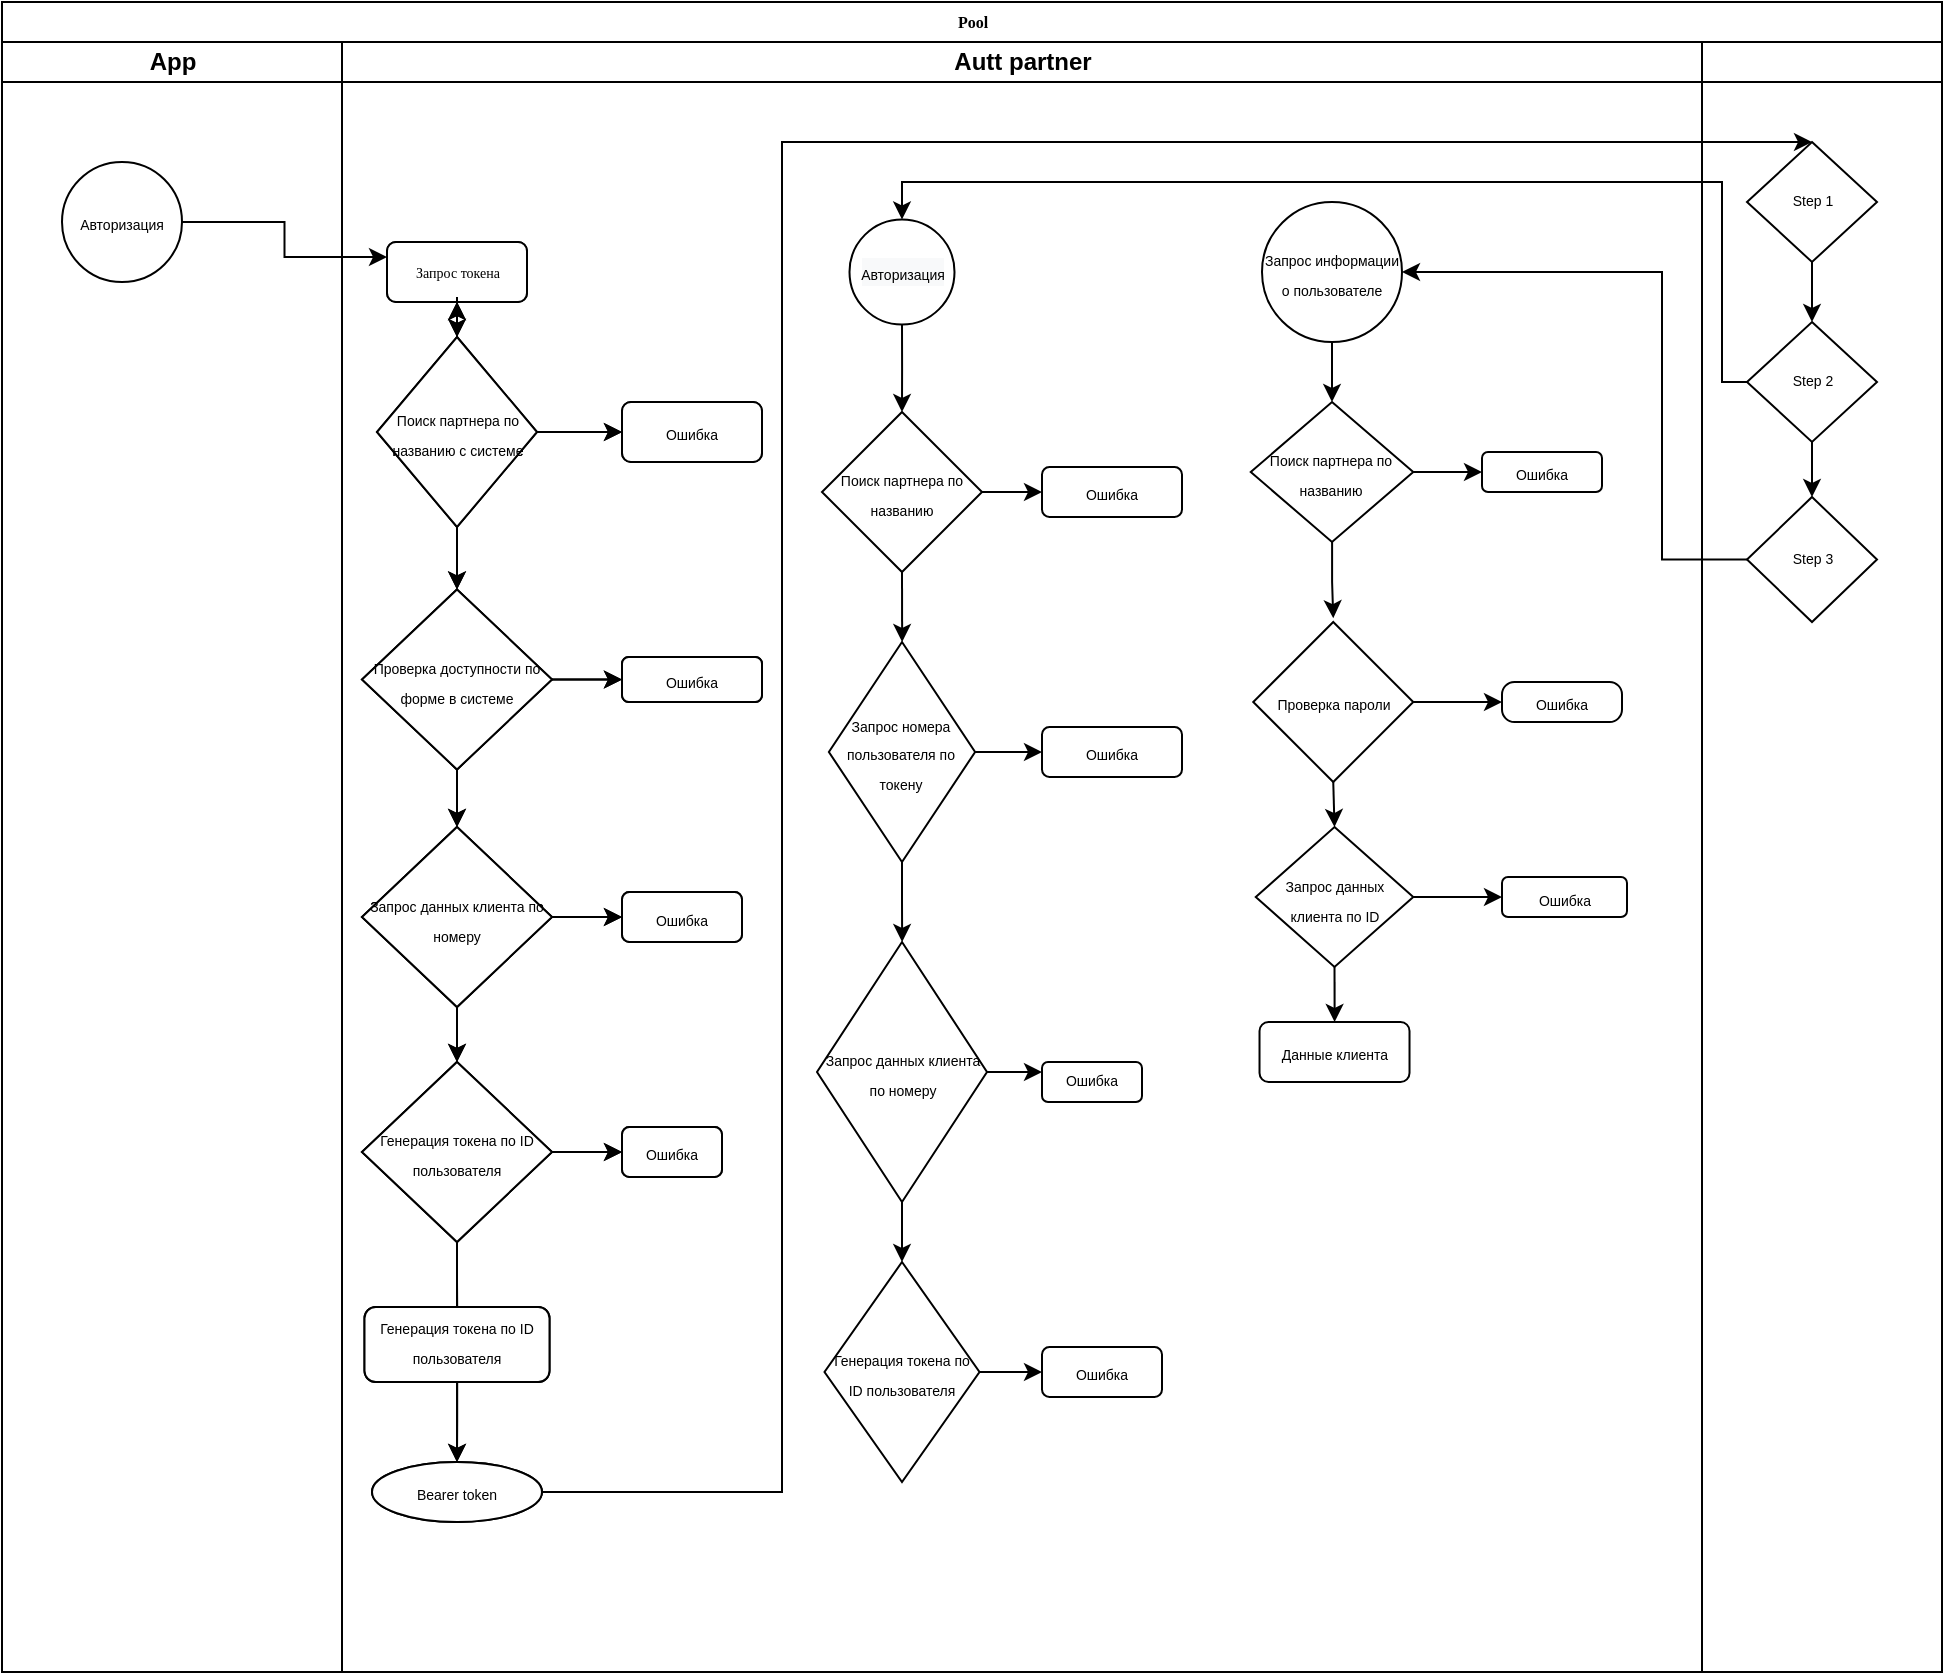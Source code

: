 <mxfile version="20.4.1" type="github" pages="2">
  <diagram name="Page-1" id="74e2e168-ea6b-b213-b513-2b3c1d86103e">
    <mxGraphModel dx="946" dy="645" grid="1" gridSize="10" guides="1" tooltips="1" connect="1" arrows="1" fold="1" page="1" pageScale="1" pageWidth="1100" pageHeight="850" background="none" math="0" shadow="0">
      <root>
        <mxCell id="0" />
        <mxCell id="1" parent="0" />
        <mxCell id="77e6c97f196da883-1" value="Pool" style="swimlane;html=1;childLayout=stackLayout;startSize=20;rounded=0;shadow=0;labelBackgroundColor=none;strokeWidth=1;fontFamily=Verdana;fontSize=8;align=center;" parent="1" vertex="1">
          <mxGeometry x="70" y="50" width="970" height="835" as="geometry" />
        </mxCell>
        <mxCell id="77e6c97f196da883-2" value="App" style="swimlane;html=1;startSize=20;" parent="77e6c97f196da883-1" vertex="1">
          <mxGeometry y="20" width="170" height="815" as="geometry" />
        </mxCell>
        <mxCell id="uYBQCbGvn273C2GatqRd-3" value="&lt;font style=&quot;font-size: 7px;&quot;&gt;Авторизация&lt;/font&gt;" style="ellipse;whiteSpace=wrap;html=1;aspect=fixed;" parent="77e6c97f196da883-2" vertex="1">
          <mxGeometry x="30" y="60" width="60" height="60" as="geometry" />
        </mxCell>
        <mxCell id="77e6c97f196da883-3" value="&lt;span style=&quot;white-space: pre;&quot;&gt;&lt;span style=&quot;white-space: pre;&quot;&gt; &lt;/span&gt;&lt;span style=&quot;white-space: pre;&quot;&gt; &lt;/span&gt;&lt;span style=&quot;white-space: pre;&quot;&gt; &lt;/span&gt;&lt;span style=&quot;white-space: pre;&quot;&gt; &lt;/span&gt;&lt;span style=&quot;white-space: pre;&quot;&gt; &lt;/span&gt; &lt;/span&gt;&lt;span style=&quot;white-space: pre;&quot;&gt; &lt;/span&gt;&lt;span style=&quot;white-space: pre;&quot;&gt; &lt;/span&gt;&lt;span style=&quot;white-space: pre;&quot;&gt; &lt;/span&gt;&lt;span style=&quot;white-space: pre;&quot;&gt; &lt;/span&gt;&lt;span style=&quot;white-space: pre;&quot;&gt; &lt;/span&gt;&lt;span style=&quot;white-space: pre;&quot;&gt; &lt;/span&gt;&lt;span style=&quot;white-space: pre;&quot;&gt; &lt;/span&gt;&lt;span style=&quot;white-space: pre;&quot;&gt; &lt;/span&gt;&lt;span style=&quot;white-space: pre;&quot;&gt; &lt;/span&gt;&lt;span style=&quot;white-space: pre;&quot;&gt; &lt;/span&gt;&lt;span style=&quot;white-space: pre;&quot;&gt; &lt;/span&gt;&lt;span style=&quot;white-space: pre;&quot;&gt; &lt;/span&gt;&lt;span style=&quot;white-space: pre;&quot;&gt; &lt;/span&gt;&lt;span style=&quot;white-space: pre;&quot;&gt; &lt;/span&gt;&lt;span style=&quot;white-space: pre;&quot;&gt; &lt;/span&gt;&lt;span style=&quot;white-space: pre;&quot;&gt; &lt;span style=&quot;white-space: pre;&quot;&gt; &lt;/span&gt;&lt;span style=&quot;white-space: pre;&quot;&gt; &lt;/span&gt;&lt;span style=&quot;white-space: pre;&quot;&gt; &lt;/span&gt;&lt;/span&gt;Partner" style="swimlane;html=1;startSize=20;" parent="77e6c97f196da883-1" vertex="1">
          <mxGeometry x="170" y="20" width="800" height="815" as="geometry" />
        </mxCell>
        <mxCell id="uYBQCbGvn273C2GatqRd-35" style="edgeStyle=orthogonalEdgeStyle;rounded=0;orthogonalLoop=1;jettySize=auto;html=1;exitX=0.5;exitY=1;exitDx=0;exitDy=0;entryX=0.5;entryY=0;entryDx=0;entryDy=0;fontSize=7;" parent="77e6c97f196da883-3" source="77e6c97f196da883-11" target="uYBQCbGvn273C2GatqRd-10" edge="1">
          <mxGeometry relative="1" as="geometry" />
        </mxCell>
        <mxCell id="77e6c97f196da883-11" value="&lt;font style=&quot;font-size: 7px;&quot;&gt;Запрос токена&lt;/font&gt;" style="rounded=1;whiteSpace=wrap;html=1;shadow=0;labelBackgroundColor=none;strokeWidth=1;fontFamily=Verdana;fontSize=8;align=center;" parent="77e6c97f196da883-3" vertex="1">
          <mxGeometry x="22.5" y="100" width="70" height="30" as="geometry" />
        </mxCell>
        <mxCell id="uYBQCbGvn273C2GatqRd-13" value="" style="edgeStyle=orthogonalEdgeStyle;rounded=0;orthogonalLoop=1;jettySize=auto;html=1;" parent="77e6c97f196da883-3" source="uYBQCbGvn273C2GatqRd-10" target="uYBQCbGvn273C2GatqRd-12" edge="1">
          <mxGeometry relative="1" as="geometry" />
        </mxCell>
        <mxCell id="uYBQCbGvn273C2GatqRd-15" value="" style="edgeStyle=orthogonalEdgeStyle;rounded=0;orthogonalLoop=1;jettySize=auto;html=1;" parent="77e6c97f196da883-3" source="uYBQCbGvn273C2GatqRd-10" target="uYBQCbGvn273C2GatqRd-14" edge="1">
          <mxGeometry relative="1" as="geometry" />
        </mxCell>
        <mxCell id="uYBQCbGvn273C2GatqRd-108" value="" style="edgeStyle=orthogonalEdgeStyle;rounded=0;orthogonalLoop=1;jettySize=auto;html=1;fontSize=7;" parent="77e6c97f196da883-3" source="uYBQCbGvn273C2GatqRd-10" target="77e6c97f196da883-11" edge="1">
          <mxGeometry relative="1" as="geometry" />
        </mxCell>
        <mxCell id="uYBQCbGvn273C2GatqRd-10" value="&lt;font style=&quot;font-size: 7px;&quot;&gt;Поиск партнера по названию с системе&lt;/font&gt;" style="rhombus;whiteSpace=wrap;html=1;" parent="77e6c97f196da883-3" vertex="1">
          <mxGeometry x="17.5" y="147.5" width="80" height="95" as="geometry" />
        </mxCell>
        <mxCell id="uYBQCbGvn273C2GatqRd-12" value="&lt;font style=&quot;font-size: 7px;&quot;&gt;Ошибка&lt;/font&gt;" style="rounded=1;whiteSpace=wrap;html=1;" parent="77e6c97f196da883-3" vertex="1">
          <mxGeometry x="140" y="180" width="70" height="30" as="geometry" />
        </mxCell>
        <mxCell id="uYBQCbGvn273C2GatqRd-17" value="" style="edgeStyle=orthogonalEdgeStyle;rounded=0;orthogonalLoop=1;jettySize=auto;html=1;fontSize=7;" parent="77e6c97f196da883-3" source="uYBQCbGvn273C2GatqRd-14" target="uYBQCbGvn273C2GatqRd-16" edge="1">
          <mxGeometry relative="1" as="geometry" />
        </mxCell>
        <mxCell id="uYBQCbGvn273C2GatqRd-19" value="" style="edgeStyle=orthogonalEdgeStyle;rounded=0;orthogonalLoop=1;jettySize=auto;html=1;fontSize=7;" parent="77e6c97f196da883-3" source="uYBQCbGvn273C2GatqRd-14" target="uYBQCbGvn273C2GatqRd-18" edge="1">
          <mxGeometry relative="1" as="geometry" />
        </mxCell>
        <mxCell id="uYBQCbGvn273C2GatqRd-14" value="&lt;font style=&quot;font-size: 7px;&quot;&gt;Проверка доступности по форме в системе&lt;/font&gt;" style="rhombus;whiteSpace=wrap;html=1;" parent="77e6c97f196da883-3" vertex="1">
          <mxGeometry x="10" y="273.75" width="95" height="90" as="geometry" />
        </mxCell>
        <mxCell id="uYBQCbGvn273C2GatqRd-21" value="" style="edgeStyle=orthogonalEdgeStyle;rounded=0;orthogonalLoop=1;jettySize=auto;html=1;fontSize=7;" parent="77e6c97f196da883-3" source="uYBQCbGvn273C2GatqRd-16" target="uYBQCbGvn273C2GatqRd-20" edge="1">
          <mxGeometry relative="1" as="geometry" />
        </mxCell>
        <mxCell id="uYBQCbGvn273C2GatqRd-23" value="" style="edgeStyle=orthogonalEdgeStyle;rounded=0;orthogonalLoop=1;jettySize=auto;html=1;fontSize=7;" parent="77e6c97f196da883-3" source="uYBQCbGvn273C2GatqRd-16" target="uYBQCbGvn273C2GatqRd-22" edge="1">
          <mxGeometry relative="1" as="geometry" />
        </mxCell>
        <mxCell id="uYBQCbGvn273C2GatqRd-16" value="&lt;font style=&quot;font-size: 7px;&quot;&gt;Запрос данных клиента по номеру&lt;/font&gt;" style="rhombus;whiteSpace=wrap;html=1;" parent="77e6c97f196da883-3" vertex="1">
          <mxGeometry x="10" y="392.5" width="95" height="90" as="geometry" />
        </mxCell>
        <mxCell id="uYBQCbGvn273C2GatqRd-18" value="&lt;font style=&quot;font-size: 7px;&quot;&gt;Ошибка&lt;/font&gt;" style="rounded=1;whiteSpace=wrap;html=1;" parent="77e6c97f196da883-3" vertex="1">
          <mxGeometry x="140" y="307.5" width="70" height="22.5" as="geometry" />
        </mxCell>
        <mxCell id="uYBQCbGvn273C2GatqRd-20" value="&lt;font style=&quot;font-size: 7px;&quot;&gt;Ошибка&lt;/font&gt;" style="rounded=1;whiteSpace=wrap;html=1;" parent="77e6c97f196da883-3" vertex="1">
          <mxGeometry x="140" y="425" width="60" height="25" as="geometry" />
        </mxCell>
        <mxCell id="uYBQCbGvn273C2GatqRd-25" value="" style="edgeStyle=orthogonalEdgeStyle;rounded=0;orthogonalLoop=1;jettySize=auto;html=1;fontSize=7;" parent="77e6c97f196da883-3" source="uYBQCbGvn273C2GatqRd-22" target="uYBQCbGvn273C2GatqRd-24" edge="1">
          <mxGeometry relative="1" as="geometry" />
        </mxCell>
        <mxCell id="uYBQCbGvn273C2GatqRd-29" value="" style="edgeStyle=orthogonalEdgeStyle;rounded=0;orthogonalLoop=1;jettySize=auto;html=1;fontSize=7;startArrow=none;" parent="77e6c97f196da883-3" source="uYBQCbGvn273C2GatqRd-36" target="uYBQCbGvn273C2GatqRd-28" edge="1">
          <mxGeometry relative="1" as="geometry" />
        </mxCell>
        <mxCell id="uYBQCbGvn273C2GatqRd-22" value="&lt;font style=&quot;font-size: 7px;&quot;&gt;Генерация токена по ID пользователя&lt;/font&gt;" style="rhombus;whiteSpace=wrap;html=1;" parent="77e6c97f196da883-3" vertex="1">
          <mxGeometry x="10" y="510" width="95" height="90" as="geometry" />
        </mxCell>
        <mxCell id="uYBQCbGvn273C2GatqRd-24" value="&lt;font style=&quot;font-size: 7px;&quot;&gt;Ошибка&lt;/font&gt;" style="rounded=1;whiteSpace=wrap;html=1;" parent="77e6c97f196da883-3" vertex="1">
          <mxGeometry x="140" y="542.5" width="50" height="25" as="geometry" />
        </mxCell>
        <mxCell id="uYBQCbGvn273C2GatqRd-28" value="&lt;font style=&quot;font-size: 7px;&quot;&gt;Bearer token&lt;/font&gt;" style="ellipse;whiteSpace=wrap;html=1;" parent="77e6c97f196da883-3" vertex="1">
          <mxGeometry x="15" y="710" width="85" height="30" as="geometry" />
        </mxCell>
        <mxCell id="uYBQCbGvn273C2GatqRd-36" value="&lt;font style=&quot;font-size: 7px;&quot;&gt;Генерация токена по ID пользователя&lt;/font&gt;" style="rounded=1;whiteSpace=wrap;html=1;shadow=0;strokeWidth=1;spacing=6;spacingTop=-4;" parent="77e6c97f196da883-3" vertex="1">
          <mxGeometry x="11.25" y="632.5" width="92.5" height="37.5" as="geometry" />
        </mxCell>
        <mxCell id="uYBQCbGvn273C2GatqRd-37" value="" style="edgeStyle=orthogonalEdgeStyle;rounded=0;orthogonalLoop=1;jettySize=auto;html=1;fontSize=7;endArrow=none;" parent="77e6c97f196da883-3" source="uYBQCbGvn273C2GatqRd-22" target="uYBQCbGvn273C2GatqRd-36" edge="1">
          <mxGeometry relative="1" as="geometry">
            <mxPoint x="557.5" y="660" as="sourcePoint" />
            <mxPoint x="552.5" y="800" as="targetPoint" />
          </mxGeometry>
        </mxCell>
        <mxCell id="uYBQCbGvn273C2GatqRd-122" value="Autt partner" style="swimlane;html=1;startSize=20;" parent="77e6c97f196da883-3" vertex="1">
          <mxGeometry width="680" height="815" as="geometry">
            <mxRectangle width="110" height="30" as="alternateBounds" />
          </mxGeometry>
        </mxCell>
        <mxCell id="uYBQCbGvn273C2GatqRd-123" style="edgeStyle=orthogonalEdgeStyle;rounded=0;orthogonalLoop=1;jettySize=auto;html=1;exitX=0.5;exitY=1;exitDx=0;exitDy=0;entryX=0.5;entryY=0;entryDx=0;entryDy=0;fontSize=7;" parent="uYBQCbGvn273C2GatqRd-122" source="uYBQCbGvn273C2GatqRd-124" target="uYBQCbGvn273C2GatqRd-128" edge="1">
          <mxGeometry relative="1" as="geometry" />
        </mxCell>
        <mxCell id="uYBQCbGvn273C2GatqRd-124" value="&lt;font style=&quot;font-size: 7px;&quot;&gt;Запрос токена&lt;/font&gt;" style="rounded=1;whiteSpace=wrap;html=1;shadow=0;labelBackgroundColor=none;strokeWidth=1;fontFamily=Verdana;fontSize=8;align=center;" parent="uYBQCbGvn273C2GatqRd-122" vertex="1">
          <mxGeometry x="22.5" y="100" width="70" height="30" as="geometry" />
        </mxCell>
        <mxCell id="uYBQCbGvn273C2GatqRd-125" value="" style="edgeStyle=orthogonalEdgeStyle;rounded=0;orthogonalLoop=1;jettySize=auto;html=1;" parent="uYBQCbGvn273C2GatqRd-122" source="uYBQCbGvn273C2GatqRd-128" target="uYBQCbGvn273C2GatqRd-129" edge="1">
          <mxGeometry relative="1" as="geometry" />
        </mxCell>
        <mxCell id="uYBQCbGvn273C2GatqRd-126" value="" style="edgeStyle=orthogonalEdgeStyle;rounded=0;orthogonalLoop=1;jettySize=auto;html=1;" parent="uYBQCbGvn273C2GatqRd-122" source="uYBQCbGvn273C2GatqRd-128" target="uYBQCbGvn273C2GatqRd-132" edge="1">
          <mxGeometry relative="1" as="geometry" />
        </mxCell>
        <mxCell id="uYBQCbGvn273C2GatqRd-127" value="" style="edgeStyle=orthogonalEdgeStyle;rounded=0;orthogonalLoop=1;jettySize=auto;html=1;fontSize=7;" parent="uYBQCbGvn273C2GatqRd-122" source="uYBQCbGvn273C2GatqRd-128" target="uYBQCbGvn273C2GatqRd-124" edge="1">
          <mxGeometry relative="1" as="geometry" />
        </mxCell>
        <mxCell id="uYBQCbGvn273C2GatqRd-128" value="&lt;font style=&quot;font-size: 7px;&quot;&gt;Поиск партнера по названию с системе&lt;/font&gt;" style="rhombus;whiteSpace=wrap;html=1;" parent="uYBQCbGvn273C2GatqRd-122" vertex="1">
          <mxGeometry x="17.5" y="147.5" width="80" height="95" as="geometry" />
        </mxCell>
        <mxCell id="uYBQCbGvn273C2GatqRd-129" value="&lt;font style=&quot;font-size: 7px;&quot;&gt;Ошибка&lt;/font&gt;" style="rounded=1;whiteSpace=wrap;html=1;" parent="uYBQCbGvn273C2GatqRd-122" vertex="1">
          <mxGeometry x="140" y="180" width="70" height="30" as="geometry" />
        </mxCell>
        <mxCell id="uYBQCbGvn273C2GatqRd-130" value="" style="edgeStyle=orthogonalEdgeStyle;rounded=0;orthogonalLoop=1;jettySize=auto;html=1;fontSize=7;" parent="uYBQCbGvn273C2GatqRd-122" source="uYBQCbGvn273C2GatqRd-132" target="uYBQCbGvn273C2GatqRd-135" edge="1">
          <mxGeometry relative="1" as="geometry" />
        </mxCell>
        <mxCell id="uYBQCbGvn273C2GatqRd-131" value="" style="edgeStyle=orthogonalEdgeStyle;rounded=0;orthogonalLoop=1;jettySize=auto;html=1;fontSize=7;" parent="uYBQCbGvn273C2GatqRd-122" source="uYBQCbGvn273C2GatqRd-132" target="uYBQCbGvn273C2GatqRd-136" edge="1">
          <mxGeometry relative="1" as="geometry" />
        </mxCell>
        <mxCell id="uYBQCbGvn273C2GatqRd-132" value="&lt;font style=&quot;font-size: 7px;&quot;&gt;Проверка доступности по форме в системе&lt;/font&gt;" style="rhombus;whiteSpace=wrap;html=1;" parent="uYBQCbGvn273C2GatqRd-122" vertex="1">
          <mxGeometry x="10" y="273.75" width="95" height="90" as="geometry" />
        </mxCell>
        <mxCell id="uYBQCbGvn273C2GatqRd-133" value="" style="edgeStyle=orthogonalEdgeStyle;rounded=0;orthogonalLoop=1;jettySize=auto;html=1;fontSize=7;" parent="uYBQCbGvn273C2GatqRd-122" source="uYBQCbGvn273C2GatqRd-135" target="uYBQCbGvn273C2GatqRd-137" edge="1">
          <mxGeometry relative="1" as="geometry" />
        </mxCell>
        <mxCell id="uYBQCbGvn273C2GatqRd-134" value="" style="edgeStyle=orthogonalEdgeStyle;rounded=0;orthogonalLoop=1;jettySize=auto;html=1;fontSize=7;" parent="uYBQCbGvn273C2GatqRd-122" source="uYBQCbGvn273C2GatqRd-135" target="uYBQCbGvn273C2GatqRd-140" edge="1">
          <mxGeometry relative="1" as="geometry" />
        </mxCell>
        <mxCell id="uYBQCbGvn273C2GatqRd-135" value="&lt;font style=&quot;font-size: 7px;&quot;&gt;Запрос данных клиента по номеру&lt;/font&gt;" style="rhombus;whiteSpace=wrap;html=1;" parent="uYBQCbGvn273C2GatqRd-122" vertex="1">
          <mxGeometry x="10" y="392.5" width="95" height="90" as="geometry" />
        </mxCell>
        <mxCell id="uYBQCbGvn273C2GatqRd-136" value="&lt;font style=&quot;font-size: 7px;&quot;&gt;Ошибка&lt;/font&gt;" style="rounded=1;whiteSpace=wrap;html=1;" parent="uYBQCbGvn273C2GatqRd-122" vertex="1">
          <mxGeometry x="140" y="307.5" width="70" height="22.5" as="geometry" />
        </mxCell>
        <mxCell id="uYBQCbGvn273C2GatqRd-137" value="&lt;font style=&quot;font-size: 7px;&quot;&gt;Ошибка&lt;/font&gt;" style="rounded=1;whiteSpace=wrap;html=1;" parent="uYBQCbGvn273C2GatqRd-122" vertex="1">
          <mxGeometry x="140" y="425" width="60" height="25" as="geometry" />
        </mxCell>
        <mxCell id="uYBQCbGvn273C2GatqRd-138" value="" style="edgeStyle=orthogonalEdgeStyle;rounded=0;orthogonalLoop=1;jettySize=auto;html=1;fontSize=7;" parent="uYBQCbGvn273C2GatqRd-122" source="uYBQCbGvn273C2GatqRd-140" target="uYBQCbGvn273C2GatqRd-141" edge="1">
          <mxGeometry relative="1" as="geometry" />
        </mxCell>
        <mxCell id="uYBQCbGvn273C2GatqRd-139" value="" style="edgeStyle=orthogonalEdgeStyle;rounded=0;orthogonalLoop=1;jettySize=auto;html=1;fontSize=7;startArrow=none;" parent="uYBQCbGvn273C2GatqRd-122" source="uYBQCbGvn273C2GatqRd-143" target="uYBQCbGvn273C2GatqRd-142" edge="1">
          <mxGeometry relative="1" as="geometry" />
        </mxCell>
        <mxCell id="uYBQCbGvn273C2GatqRd-140" value="&lt;font style=&quot;font-size: 7px;&quot;&gt;Генерация токена по ID пользователя&lt;/font&gt;" style="rhombus;whiteSpace=wrap;html=1;" parent="uYBQCbGvn273C2GatqRd-122" vertex="1">
          <mxGeometry x="10" y="510" width="95" height="90" as="geometry" />
        </mxCell>
        <mxCell id="uYBQCbGvn273C2GatqRd-141" value="&lt;font style=&quot;font-size: 7px;&quot;&gt;Ошибка&lt;/font&gt;" style="rounded=1;whiteSpace=wrap;html=1;" parent="uYBQCbGvn273C2GatqRd-122" vertex="1">
          <mxGeometry x="140" y="542.5" width="50" height="25" as="geometry" />
        </mxCell>
        <mxCell id="uYBQCbGvn273C2GatqRd-142" value="&lt;font style=&quot;font-size: 7px;&quot;&gt;Bearer token&lt;/font&gt;" style="ellipse;whiteSpace=wrap;html=1;" parent="uYBQCbGvn273C2GatqRd-122" vertex="1">
          <mxGeometry x="15" y="710" width="85" height="30" as="geometry" />
        </mxCell>
        <mxCell id="uYBQCbGvn273C2GatqRd-143" value="&lt;font style=&quot;font-size: 7px;&quot;&gt;Генерация токена по ID пользователя&lt;/font&gt;" style="rounded=1;whiteSpace=wrap;html=1;shadow=0;strokeWidth=1;spacing=6;spacingTop=-4;" parent="uYBQCbGvn273C2GatqRd-122" vertex="1">
          <mxGeometry x="11.25" y="632.5" width="92.5" height="37.5" as="geometry" />
        </mxCell>
        <mxCell id="uYBQCbGvn273C2GatqRd-144" value="" style="edgeStyle=orthogonalEdgeStyle;rounded=0;orthogonalLoop=1;jettySize=auto;html=1;fontSize=7;endArrow=none;" parent="uYBQCbGvn273C2GatqRd-122" source="uYBQCbGvn273C2GatqRd-140" target="uYBQCbGvn273C2GatqRd-143" edge="1">
          <mxGeometry relative="1" as="geometry">
            <mxPoint x="557.5" y="660" as="sourcePoint" />
            <mxPoint x="552.5" y="800" as="targetPoint" />
          </mxGeometry>
        </mxCell>
        <mxCell id="uYBQCbGvn273C2GatqRd-116" value="&lt;span style=&quot;caret-color: rgb(0, 0, 0); color: rgb(0, 0, 0); font-family: Helvetica; font-style: normal; font-variant-caps: normal; font-weight: 400; letter-spacing: normal; text-align: center; text-indent: 0px; text-transform: none; word-spacing: 0px; -webkit-text-stroke-width: 0px; background-color: rgb(248, 249, 250); text-decoration: none; float: none; display: inline !important;&quot;&gt;&lt;font style=&quot;font-size: 7px;&quot;&gt;Авторизация&lt;/font&gt;&lt;/span&gt;" style="ellipse;whiteSpace=wrap;html=1;aspect=fixed;" parent="uYBQCbGvn273C2GatqRd-122" vertex="1">
          <mxGeometry x="253.75" y="88.75" width="52.5" height="52.5" as="geometry" />
        </mxCell>
        <mxCell id="uYBQCbGvn273C2GatqRd-302" style="edgeStyle=orthogonalEdgeStyle;rounded=0;orthogonalLoop=1;jettySize=auto;html=1;entryX=0.5;entryY=-0.024;entryDx=0;entryDy=0;entryPerimeter=0;fontSize=7;" parent="uYBQCbGvn273C2GatqRd-122" source="uYBQCbGvn273C2GatqRd-295" target="uYBQCbGvn273C2GatqRd-297" edge="1">
          <mxGeometry relative="1" as="geometry" />
        </mxCell>
        <mxCell id="uYBQCbGvn273C2GatqRd-317" style="edgeStyle=orthogonalEdgeStyle;rounded=0;orthogonalLoop=1;jettySize=auto;html=1;exitX=1;exitY=0.5;exitDx=0;exitDy=0;entryX=0;entryY=0.5;entryDx=0;entryDy=0;fontSize=7;" parent="uYBQCbGvn273C2GatqRd-122" source="uYBQCbGvn273C2GatqRd-295" target="uYBQCbGvn273C2GatqRd-296" edge="1">
          <mxGeometry relative="1" as="geometry" />
        </mxCell>
        <mxCell id="uYBQCbGvn273C2GatqRd-295" value="&lt;font style=&quot;font-size: 7px;&quot;&gt;Поиск партнера по названию&lt;/font&gt;" style="rhombus;whiteSpace=wrap;html=1;" parent="uYBQCbGvn273C2GatqRd-122" vertex="1">
          <mxGeometry x="454.38" y="180" width="81.25" height="70" as="geometry" />
        </mxCell>
        <mxCell id="uYBQCbGvn273C2GatqRd-310" style="edgeStyle=orthogonalEdgeStyle;rounded=0;orthogonalLoop=1;jettySize=auto;html=1;exitX=0.5;exitY=1;exitDx=0;exitDy=0;entryX=0.5;entryY=0;entryDx=0;entryDy=0;fontSize=7;" parent="uYBQCbGvn273C2GatqRd-122" source="uYBQCbGvn273C2GatqRd-297" target="uYBQCbGvn273C2GatqRd-291" edge="1">
          <mxGeometry relative="1" as="geometry" />
        </mxCell>
        <mxCell id="uYBQCbGvn273C2GatqRd-319" style="edgeStyle=orthogonalEdgeStyle;rounded=0;orthogonalLoop=1;jettySize=auto;html=1;exitX=1;exitY=0.5;exitDx=0;exitDy=0;entryX=0;entryY=0.5;entryDx=0;entryDy=0;fontSize=7;" parent="uYBQCbGvn273C2GatqRd-122" source="uYBQCbGvn273C2GatqRd-297" target="uYBQCbGvn273C2GatqRd-298" edge="1">
          <mxGeometry relative="1" as="geometry" />
        </mxCell>
        <mxCell id="uYBQCbGvn273C2GatqRd-297" value="&lt;font style=&quot;font-size: 7px;&quot;&gt;Проверка пароли&lt;/font&gt;" style="rhombus;whiteSpace=wrap;html=1;" parent="uYBQCbGvn273C2GatqRd-122" vertex="1">
          <mxGeometry x="455.63" y="290" width="80" height="80" as="geometry" />
        </mxCell>
        <mxCell id="uYBQCbGvn273C2GatqRd-314" style="edgeStyle=orthogonalEdgeStyle;rounded=0;orthogonalLoop=1;jettySize=auto;html=1;exitX=0.5;exitY=1;exitDx=0;exitDy=0;fontSize=7;" parent="uYBQCbGvn273C2GatqRd-122" source="uYBQCbGvn273C2GatqRd-291" target="uYBQCbGvn273C2GatqRd-293" edge="1">
          <mxGeometry relative="1" as="geometry" />
        </mxCell>
        <mxCell id="uYBQCbGvn273C2GatqRd-320" style="edgeStyle=orthogonalEdgeStyle;rounded=0;orthogonalLoop=1;jettySize=auto;html=1;entryX=0;entryY=0.5;entryDx=0;entryDy=0;fontSize=7;" parent="uYBQCbGvn273C2GatqRd-122" source="uYBQCbGvn273C2GatqRd-291" target="uYBQCbGvn273C2GatqRd-292" edge="1">
          <mxGeometry relative="1" as="geometry" />
        </mxCell>
        <mxCell id="uYBQCbGvn273C2GatqRd-291" value="&lt;font style=&quot;font-size: 7px;&quot;&gt;Запрос данных клиента по ID&lt;/font&gt;" style="rhombus;whiteSpace=wrap;html=1;" parent="uYBQCbGvn273C2GatqRd-122" vertex="1">
          <mxGeometry x="456.88" y="392.5" width="78.75" height="70" as="geometry" />
        </mxCell>
        <mxCell id="uYBQCbGvn273C2GatqRd-296" value="&lt;font style=&quot;font-size: 7px;&quot;&gt;Ошибка&lt;/font&gt;" style="rounded=1;whiteSpace=wrap;html=1;" parent="uYBQCbGvn273C2GatqRd-122" vertex="1">
          <mxGeometry x="570" y="205" width="60" height="20" as="geometry" />
        </mxCell>
        <mxCell id="uYBQCbGvn273C2GatqRd-298" value="&lt;font style=&quot;font-size: 7px;&quot;&gt;Ошибка&lt;/font&gt;" style="rounded=1;whiteSpace=wrap;html=1;arcSize=31;" parent="uYBQCbGvn273C2GatqRd-122" vertex="1">
          <mxGeometry x="580" y="320" width="60" height="20" as="geometry" />
        </mxCell>
        <mxCell id="uYBQCbGvn273C2GatqRd-292" value="&lt;font style=&quot;font-size: 7px;&quot;&gt;Ошибка&lt;/font&gt;" style="rounded=1;whiteSpace=wrap;html=1;" parent="uYBQCbGvn273C2GatqRd-122" vertex="1">
          <mxGeometry x="580" y="417.5" width="62.5" height="20" as="geometry" />
        </mxCell>
        <mxCell id="uYBQCbGvn273C2GatqRd-293" value="&lt;font style=&quot;font-size: 7px;&quot;&gt;Данные клиента&lt;/font&gt;" style="rounded=1;whiteSpace=wrap;html=1;" parent="uYBQCbGvn273C2GatqRd-122" vertex="1">
          <mxGeometry x="458.76" y="490" width="75" height="30" as="geometry" />
        </mxCell>
        <mxCell id="uYBQCbGvn273C2GatqRd-315" value="Ошибка" style="rounded=1;whiteSpace=wrap;html=1;fontSize=7;" parent="uYBQCbGvn273C2GatqRd-122" vertex="1">
          <mxGeometry x="350" y="510" width="50" height="20" as="geometry" />
        </mxCell>
        <mxCell id="uYBQCbGvn273C2GatqRd-272" style="edgeStyle=orthogonalEdgeStyle;rounded=0;orthogonalLoop=1;jettySize=auto;html=1;exitX=0;exitY=0.5;exitDx=0;exitDy=0;entryX=0.5;entryY=0;entryDx=0;entryDy=0;fontSize=7;" parent="77e6c97f196da883-3" source="uYBQCbGvn273C2GatqRd-323" target="uYBQCbGvn273C2GatqRd-116" edge="1">
          <mxGeometry relative="1" as="geometry">
            <mxPoint x="710" y="75" as="sourcePoint" />
            <Array as="points">
              <mxPoint x="690" y="170" />
              <mxPoint x="690" y="70" />
              <mxPoint x="280" y="70" />
            </Array>
          </mxGeometry>
        </mxCell>
        <mxCell id="uYBQCbGvn273C2GatqRd-107" style="edgeStyle=orthogonalEdgeStyle;rounded=0;orthogonalLoop=1;jettySize=auto;html=1;fontSize=7;entryX=0.5;entryY=0;entryDx=0;entryDy=0;" parent="77e6c97f196da883-3" source="uYBQCbGvn273C2GatqRd-28" edge="1">
          <mxGeometry relative="1" as="geometry">
            <mxPoint x="735" y="50" as="targetPoint" />
            <Array as="points">
              <mxPoint x="220" y="725" />
              <mxPoint x="220" y="50" />
              <mxPoint x="645" y="50" />
            </Array>
          </mxGeometry>
        </mxCell>
        <mxCell id="uYBQCbGvn273C2GatqRd-328" style="edgeStyle=orthogonalEdgeStyle;rounded=0;orthogonalLoop=1;jettySize=auto;html=1;exitX=0.5;exitY=1;exitDx=0;exitDy=0;entryX=0.5;entryY=0;entryDx=0;entryDy=0;fontSize=7;" parent="77e6c97f196da883-3" source="uYBQCbGvn273C2GatqRd-322" target="uYBQCbGvn273C2GatqRd-323" edge="1">
          <mxGeometry relative="1" as="geometry" />
        </mxCell>
        <mxCell id="uYBQCbGvn273C2GatqRd-322" value="Step 1" style="rhombus;whiteSpace=wrap;html=1;fontSize=7;" parent="77e6c97f196da883-3" vertex="1">
          <mxGeometry x="702.5" y="50" width="65" height="60" as="geometry" />
        </mxCell>
        <mxCell id="uYBQCbGvn273C2GatqRd-329" style="edgeStyle=orthogonalEdgeStyle;rounded=0;orthogonalLoop=1;jettySize=auto;html=1;exitX=0.5;exitY=1;exitDx=0;exitDy=0;entryX=0.5;entryY=0;entryDx=0;entryDy=0;fontSize=7;" parent="77e6c97f196da883-3" source="uYBQCbGvn273C2GatqRd-323" target="uYBQCbGvn273C2GatqRd-324" edge="1">
          <mxGeometry relative="1" as="geometry" />
        </mxCell>
        <mxCell id="uYBQCbGvn273C2GatqRd-323" value="Step 2" style="rhombus;whiteSpace=wrap;html=1;fontSize=7;" parent="77e6c97f196da883-3" vertex="1">
          <mxGeometry x="702.5" y="140" width="65" height="60" as="geometry" />
        </mxCell>
        <mxCell id="uYBQCbGvn273C2GatqRd-324" value="Step 3" style="rhombus;whiteSpace=wrap;html=1;fontSize=7;" parent="77e6c97f196da883-3" vertex="1">
          <mxGeometry x="702.5" y="227.5" width="65" height="62.5" as="geometry" />
        </mxCell>
        <mxCell id="uYBQCbGvn273C2GatqRd-33" style="edgeStyle=orthogonalEdgeStyle;rounded=0;orthogonalLoop=1;jettySize=auto;html=1;exitX=1;exitY=0.5;exitDx=0;exitDy=0;entryX=0;entryY=0.25;entryDx=0;entryDy=0;fontSize=7;" parent="77e6c97f196da883-1" source="uYBQCbGvn273C2GatqRd-3" target="77e6c97f196da883-11" edge="1">
          <mxGeometry relative="1" as="geometry" />
        </mxCell>
        <mxCell id="uYBQCbGvn273C2GatqRd-256" style="edgeStyle=orthogonalEdgeStyle;rounded=0;orthogonalLoop=1;jettySize=auto;html=1;exitX=1;exitY=0.5;exitDx=0;exitDy=0;entryX=0;entryY=0.5;entryDx=0;entryDy=0;fontSize=7;" parent="1" source="uYBQCbGvn273C2GatqRd-117" target="uYBQCbGvn273C2GatqRd-118" edge="1">
          <mxGeometry relative="1" as="geometry" />
        </mxCell>
        <mxCell id="uYBQCbGvn273C2GatqRd-260" style="edgeStyle=orthogonalEdgeStyle;rounded=0;orthogonalLoop=1;jettySize=auto;html=1;exitX=0.5;exitY=1;exitDx=0;exitDy=0;fontSize=7;" parent="1" source="uYBQCbGvn273C2GatqRd-117" edge="1">
          <mxGeometry relative="1" as="geometry">
            <mxPoint x="520.073" y="370" as="targetPoint" />
          </mxGeometry>
        </mxCell>
        <mxCell id="uYBQCbGvn273C2GatqRd-117" value="&lt;font style=&quot;font-size: 7px;&quot;&gt;Поиск партнера&amp;nbsp;по названию&lt;/font&gt;" style="rhombus;whiteSpace=wrap;html=1;" parent="1" vertex="1">
          <mxGeometry x="480" y="255" width="80" height="80" as="geometry" />
        </mxCell>
        <mxCell id="uYBQCbGvn273C2GatqRd-118" value="&lt;font style=&quot;font-size: 7px;&quot;&gt;Ошибка&lt;/font&gt;" style="rounded=1;whiteSpace=wrap;html=1;" parent="1" vertex="1">
          <mxGeometry x="590" y="282.5" width="70" height="25" as="geometry" />
        </mxCell>
        <mxCell id="uYBQCbGvn273C2GatqRd-257" style="edgeStyle=orthogonalEdgeStyle;rounded=0;orthogonalLoop=1;jettySize=auto;html=1;exitX=1;exitY=0.5;exitDx=0;exitDy=0;fontSize=7;" parent="1" source="uYBQCbGvn273C2GatqRd-119" edge="1">
          <mxGeometry relative="1" as="geometry">
            <mxPoint x="590" y="425.122" as="targetPoint" />
          </mxGeometry>
        </mxCell>
        <mxCell id="uYBQCbGvn273C2GatqRd-261" style="edgeStyle=orthogonalEdgeStyle;rounded=0;orthogonalLoop=1;jettySize=auto;html=1;exitX=0.5;exitY=1;exitDx=0;exitDy=0;fontSize=7;" parent="1" source="uYBQCbGvn273C2GatqRd-119" edge="1">
          <mxGeometry relative="1" as="geometry">
            <mxPoint x="520.073" y="520" as="targetPoint" />
          </mxGeometry>
        </mxCell>
        <mxCell id="uYBQCbGvn273C2GatqRd-119" value="&lt;font style=&quot;font-size: 7px;&quot;&gt;Запрос номера пользователя по токену&lt;/font&gt;" style="rhombus;whiteSpace=wrap;html=1;" parent="1" vertex="1">
          <mxGeometry x="483.44" y="370" width="73.12" height="110" as="geometry" />
        </mxCell>
        <mxCell id="uYBQCbGvn273C2GatqRd-120" value="&lt;font style=&quot;font-size: 7px;&quot;&gt;Ошибка&lt;/font&gt;" style="rounded=1;whiteSpace=wrap;html=1;" parent="1" vertex="1">
          <mxGeometry x="590" y="412.5" width="70" height="25" as="geometry" />
        </mxCell>
        <mxCell id="uYBQCbGvn273C2GatqRd-258" style="edgeStyle=orthogonalEdgeStyle;rounded=0;orthogonalLoop=1;jettySize=auto;html=1;exitX=1;exitY=0.5;exitDx=0;exitDy=0;fontSize=7;" parent="1" source="uYBQCbGvn273C2GatqRd-121" edge="1">
          <mxGeometry relative="1" as="geometry">
            <mxPoint x="590" y="584.878" as="targetPoint" />
          </mxGeometry>
        </mxCell>
        <mxCell id="uYBQCbGvn273C2GatqRd-265" style="edgeStyle=orthogonalEdgeStyle;rounded=0;orthogonalLoop=1;jettySize=auto;html=1;exitX=0.5;exitY=1;exitDx=0;exitDy=0;entryX=0.5;entryY=0;entryDx=0;entryDy=0;fontSize=7;" parent="1" source="uYBQCbGvn273C2GatqRd-121" target="uYBQCbGvn273C2GatqRd-145" edge="1">
          <mxGeometry relative="1" as="geometry" />
        </mxCell>
        <mxCell id="uYBQCbGvn273C2GatqRd-121" value="&lt;font style=&quot;font-size: 7px;&quot;&gt;Запрос данных клиента по номеру&lt;/font&gt;" style="rhombus;whiteSpace=wrap;html=1;" parent="1" vertex="1">
          <mxGeometry x="477.5" y="520" width="85" height="130" as="geometry" />
        </mxCell>
        <mxCell id="uYBQCbGvn273C2GatqRd-259" style="edgeStyle=orthogonalEdgeStyle;rounded=0;orthogonalLoop=1;jettySize=auto;html=1;exitX=1;exitY=0.5;exitDx=0;exitDy=0;entryX=0;entryY=0.5;entryDx=0;entryDy=0;fontSize=7;" parent="1" source="uYBQCbGvn273C2GatqRd-145" target="uYBQCbGvn273C2GatqRd-105" edge="1">
          <mxGeometry relative="1" as="geometry" />
        </mxCell>
        <mxCell id="uYBQCbGvn273C2GatqRd-145" value="&lt;font style=&quot;font-size: 7px;&quot;&gt;Генерация токена по ID пользователя&lt;/font&gt;" style="rhombus;whiteSpace=wrap;html=1;" parent="1" vertex="1">
          <mxGeometry x="481.25" y="680" width="77.5" height="110" as="geometry" />
        </mxCell>
        <mxCell id="uYBQCbGvn273C2GatqRd-105" value="&lt;font style=&quot;font-size: 7px;&quot;&gt;Ошибка&lt;/font&gt;" style="rounded=1;whiteSpace=wrap;html=1;" parent="1" vertex="1">
          <mxGeometry x="590" y="722.5" width="60" height="25" as="geometry" />
        </mxCell>
        <mxCell id="uYBQCbGvn273C2GatqRd-273" style="edgeStyle=orthogonalEdgeStyle;rounded=0;orthogonalLoop=1;jettySize=auto;html=1;entryX=0.5;entryY=0;entryDx=0;entryDy=0;fontSize=7;" parent="1" source="uYBQCbGvn273C2GatqRd-116" target="uYBQCbGvn273C2GatqRd-117" edge="1">
          <mxGeometry relative="1" as="geometry" />
        </mxCell>
        <mxCell id="uYBQCbGvn273C2GatqRd-301" style="edgeStyle=orthogonalEdgeStyle;rounded=0;orthogonalLoop=1;jettySize=auto;html=1;exitX=0.5;exitY=1;exitDx=0;exitDy=0;entryX=0.5;entryY=0;entryDx=0;entryDy=0;fontSize=7;" parent="1" source="uYBQCbGvn273C2GatqRd-294" target="uYBQCbGvn273C2GatqRd-295" edge="1">
          <mxGeometry relative="1" as="geometry" />
        </mxCell>
        <mxCell id="uYBQCbGvn273C2GatqRd-294" value="&lt;font style=&quot;font-size: 7px;&quot;&gt;Запрос информации о пользователе&lt;/font&gt;" style="ellipse;whiteSpace=wrap;html=1;aspect=fixed;" parent="1" vertex="1">
          <mxGeometry x="700" y="150" width="70" height="70" as="geometry" />
        </mxCell>
        <mxCell id="uYBQCbGvn273C2GatqRd-330" style="edgeStyle=orthogonalEdgeStyle;rounded=0;orthogonalLoop=1;jettySize=auto;html=1;exitX=0;exitY=0.5;exitDx=0;exitDy=0;entryX=1;entryY=0.5;entryDx=0;entryDy=0;fontSize=7;" parent="1" source="uYBQCbGvn273C2GatqRd-324" target="uYBQCbGvn273C2GatqRd-294" edge="1">
          <mxGeometry relative="1" as="geometry">
            <Array as="points">
              <mxPoint x="900" y="329" />
              <mxPoint x="900" y="185" />
            </Array>
          </mxGeometry>
        </mxCell>
      </root>
    </mxGraphModel>
  </diagram>
  <diagram id="-02D5064LYTkKMan2nAz" name="Page-2">
    <mxGraphModel dx="1351" dy="921" grid="1" gridSize="10" guides="1" tooltips="1" connect="1" arrows="1" fold="1" page="1" pageScale="1" pageWidth="827" pageHeight="1169" math="0" shadow="0">
      <root>
        <mxCell id="0" />
        <mxCell id="1" parent="0" />
        <mxCell id="9LC9RS-3QTLYlhu7Tiya-14" value="Authorization" style="shape=table;childLayout=tableLayout;startSize=40;collapsible=0;recursiveResize=0;expand=0;fontStyle=1;resizeLastRow=1;resizeLast=1;" vertex="1" parent="1">
          <mxGeometry x="80" y="80" width="700" height="1360" as="geometry" />
        </mxCell>
        <mxCell id="9LC9RS-3QTLYlhu7Tiya-15" value="App" style="shape=tableRow;horizontal=0;startSize=40;swimlaneHead=0;swimlaneBody=0;top=0;left=0;bottom=0;right=0;dropTarget=0;fillColor=none;collapsible=0;recursiveResize=0;expand=0;fontStyle=1;" vertex="1" parent="9LC9RS-3QTLYlhu7Tiya-14">
          <mxGeometry y="40" width="700" height="279" as="geometry" />
        </mxCell>
        <mxCell id="9LC9RS-3QTLYlhu7Tiya-16" value="Phase 1" style="swimlane;swimlaneHead=0;swimlaneBody=0;fontStyle=0;connectable=0;fillColor=none;startSize=40;collapsible=0;recursiveResize=0;expand=0;fontStyle=1;" vertex="1" parent="9LC9RS-3QTLYlhu7Tiya-15">
          <mxGeometry x="40" width="221" height="279" as="geometry">
            <mxRectangle width="221" height="279" as="alternateBounds" />
          </mxGeometry>
        </mxCell>
        <mxCell id="9LC9RS-3QTLYlhu7Tiya-29" value="Запрос токена" style="ellipse;whiteSpace=wrap;html=1;aspect=fixed;fillColor=#e1d5e7;strokeColor=#9673a6;" vertex="1" parent="9LC9RS-3QTLYlhu7Tiya-16">
          <mxGeometry x="45" y="110" width="90" height="90" as="geometry" />
        </mxCell>
        <mxCell id="9LC9RS-3QTLYlhu7Tiya-17" value="Phase 2" style="swimlane;swimlaneHead=0;swimlaneBody=0;fontStyle=0;connectable=0;fillColor=none;startSize=40;collapsible=0;recursiveResize=0;expand=0;fontStyle=1;" vertex="1" parent="9LC9RS-3QTLYlhu7Tiya-15">
          <mxGeometry x="261" width="218" height="279" as="geometry">
            <mxRectangle width="218" height="279" as="alternateBounds" />
          </mxGeometry>
        </mxCell>
        <mxCell id="9LC9RS-3QTLYlhu7Tiya-18" value="Phase 3" style="swimlane;swimlaneHead=0;swimlaneBody=0;fontStyle=0;connectable=0;fillColor=none;startSize=40;collapsible=0;recursiveResize=0;expand=0;fontStyle=1;" vertex="1" parent="9LC9RS-3QTLYlhu7Tiya-15">
          <mxGeometry x="479" width="221" height="279" as="geometry">
            <mxRectangle width="221" height="279" as="alternateBounds" />
          </mxGeometry>
        </mxCell>
        <mxCell id="9LC9RS-3QTLYlhu7Tiya-19" value="Auth-partner" style="shape=tableRow;horizontal=0;startSize=40;swimlaneHead=0;swimlaneBody=0;top=0;left=0;bottom=0;right=0;dropTarget=0;fillColor=none;collapsible=0;recursiveResize=0;expand=0;fontStyle=1;" vertex="1" parent="9LC9RS-3QTLYlhu7Tiya-14">
          <mxGeometry y="319" width="700" height="801" as="geometry" />
        </mxCell>
        <mxCell id="9LC9RS-3QTLYlhu7Tiya-20" value="" style="swimlane;swimlaneHead=0;swimlaneBody=0;fontStyle=0;connectable=0;fillColor=none;startSize=0;collapsible=0;recursiveResize=0;expand=0;fontStyle=1;" vertex="1" parent="9LC9RS-3QTLYlhu7Tiya-19">
          <mxGeometry x="40" width="221" height="801" as="geometry">
            <mxRectangle width="221" height="801" as="alternateBounds" />
          </mxGeometry>
        </mxCell>
        <mxCell id="9LC9RS-3QTLYlhu7Tiya-33" value="" style="edgeStyle=orthogonalEdgeStyle;rounded=0;orthogonalLoop=1;jettySize=auto;html=1;" edge="1" parent="9LC9RS-3QTLYlhu7Tiya-20" source="9LC9RS-3QTLYlhu7Tiya-31" target="9LC9RS-3QTLYlhu7Tiya-32">
          <mxGeometry relative="1" as="geometry" />
        </mxCell>
        <mxCell id="9LC9RS-3QTLYlhu7Tiya-31" value="Поиск партнера в системе" style="rounded=0;whiteSpace=wrap;html=1;fillColor=#dae8fc;strokeColor=#6c8ebf;" vertex="1" parent="9LC9RS-3QTLYlhu7Tiya-20">
          <mxGeometry x="30" y="31" width="120" height="60" as="geometry" />
        </mxCell>
        <mxCell id="9LC9RS-3QTLYlhu7Tiya-35" value="" style="edgeStyle=orthogonalEdgeStyle;rounded=0;orthogonalLoop=1;jettySize=auto;html=1;" edge="1" parent="9LC9RS-3QTLYlhu7Tiya-20" source="9LC9RS-3QTLYlhu7Tiya-32" target="9LC9RS-3QTLYlhu7Tiya-34">
          <mxGeometry relative="1" as="geometry" />
        </mxCell>
        <mxCell id="9LC9RS-3QTLYlhu7Tiya-38" value="" style="edgeStyle=orthogonalEdgeStyle;rounded=0;orthogonalLoop=1;jettySize=auto;html=1;" edge="1" parent="9LC9RS-3QTLYlhu7Tiya-20" source="9LC9RS-3QTLYlhu7Tiya-32" target="9LC9RS-3QTLYlhu7Tiya-37">
          <mxGeometry relative="1" as="geometry" />
        </mxCell>
        <mxCell id="9LC9RS-3QTLYlhu7Tiya-32" value="Партнер найден" style="rhombus;whiteSpace=wrap;html=1;rounded=0;fillColor=#fff2cc;strokeColor=#d6b656;" vertex="1" parent="9LC9RS-3QTLYlhu7Tiya-20">
          <mxGeometry x="50" y="131" width="80" height="80" as="geometry" />
        </mxCell>
        <mxCell id="9LC9RS-3QTLYlhu7Tiya-34" value="Ошибка" style="ellipse;whiteSpace=wrap;html=1;rounded=0;fillColor=#f8cecc;strokeColor=#b85450;" vertex="1" parent="9LC9RS-3QTLYlhu7Tiya-20">
          <mxGeometry x="160" y="146.5" width="50" height="49" as="geometry" />
        </mxCell>
        <mxCell id="9LC9RS-3QTLYlhu7Tiya-40" value="" style="edgeStyle=orthogonalEdgeStyle;rounded=0;orthogonalLoop=1;jettySize=auto;html=1;" edge="1" parent="9LC9RS-3QTLYlhu7Tiya-20" source="9LC9RS-3QTLYlhu7Tiya-37" target="9LC9RS-3QTLYlhu7Tiya-39">
          <mxGeometry relative="1" as="geometry" />
        </mxCell>
        <mxCell id="9LC9RS-3QTLYlhu7Tiya-42" value="" style="edgeStyle=orthogonalEdgeStyle;rounded=0;orthogonalLoop=1;jettySize=auto;html=1;" edge="1" parent="9LC9RS-3QTLYlhu7Tiya-20" source="9LC9RS-3QTLYlhu7Tiya-37" target="9LC9RS-3QTLYlhu7Tiya-41">
          <mxGeometry relative="1" as="geometry" />
        </mxCell>
        <mxCell id="9LC9RS-3QTLYlhu7Tiya-37" value="Доступен по форме" style="rhombus;whiteSpace=wrap;html=1;rounded=0;fillColor=#fff2cc;strokeColor=#d6b656;" vertex="1" parent="9LC9RS-3QTLYlhu7Tiya-20">
          <mxGeometry x="50" y="251" width="80" height="80" as="geometry" />
        </mxCell>
        <mxCell id="9LC9RS-3QTLYlhu7Tiya-39" value="Ошибка" style="ellipse;whiteSpace=wrap;html=1;rounded=0;fillColor=#f8cecc;strokeColor=#b85450;" vertex="1" parent="9LC9RS-3QTLYlhu7Tiya-20">
          <mxGeometry x="160" y="266.5" width="50" height="49" as="geometry" />
        </mxCell>
        <mxCell id="9LC9RS-3QTLYlhu7Tiya-44" value="" style="edgeStyle=orthogonalEdgeStyle;rounded=0;orthogonalLoop=1;jettySize=auto;html=1;" edge="1" parent="9LC9RS-3QTLYlhu7Tiya-20" source="9LC9RS-3QTLYlhu7Tiya-41" target="9LC9RS-3QTLYlhu7Tiya-43">
          <mxGeometry relative="1" as="geometry" />
        </mxCell>
        <mxCell id="9LC9RS-3QTLYlhu7Tiya-41" value="Поиск данных пользователя по номеру телефона" style="shape=process;whiteSpace=wrap;html=1;backgroundOutline=1;rounded=0;" vertex="1" parent="9LC9RS-3QTLYlhu7Tiya-20">
          <mxGeometry x="30" y="371" width="120" height="60" as="geometry" />
        </mxCell>
        <mxCell id="9LC9RS-3QTLYlhu7Tiya-46" value="" style="edgeStyle=orthogonalEdgeStyle;rounded=0;orthogonalLoop=1;jettySize=auto;html=1;" edge="1" parent="9LC9RS-3QTLYlhu7Tiya-20" source="9LC9RS-3QTLYlhu7Tiya-43" target="9LC9RS-3QTLYlhu7Tiya-45">
          <mxGeometry relative="1" as="geometry" />
        </mxCell>
        <mxCell id="9LC9RS-3QTLYlhu7Tiya-48" value="" style="edgeStyle=orthogonalEdgeStyle;rounded=0;orthogonalLoop=1;jettySize=auto;html=1;" edge="1" parent="9LC9RS-3QTLYlhu7Tiya-20" source="9LC9RS-3QTLYlhu7Tiya-43" target="9LC9RS-3QTLYlhu7Tiya-47">
          <mxGeometry relative="1" as="geometry" />
        </mxCell>
        <mxCell id="9LC9RS-3QTLYlhu7Tiya-43" value="Данные найдены" style="rhombus;whiteSpace=wrap;html=1;rounded=0;fillColor=#fff2cc;strokeColor=#d6b656;" vertex="1" parent="9LC9RS-3QTLYlhu7Tiya-20">
          <mxGeometry x="50" y="481" width="80" height="80" as="geometry" />
        </mxCell>
        <mxCell id="9LC9RS-3QTLYlhu7Tiya-45" value="Ошибка" style="ellipse;whiteSpace=wrap;html=1;rounded=0;fillColor=#f8cecc;strokeColor=#b85450;" vertex="1" parent="9LC9RS-3QTLYlhu7Tiya-20">
          <mxGeometry x="160" y="496.5" width="50" height="49" as="geometry" />
        </mxCell>
        <mxCell id="9LC9RS-3QTLYlhu7Tiya-47" value="Генерация токена" style="rounded=0;whiteSpace=wrap;html=1;fillColor=#dae8fc;strokeColor=#6c8ebf;" vertex="1" parent="9LC9RS-3QTLYlhu7Tiya-20">
          <mxGeometry x="30" y="611" width="120" height="59" as="geometry" />
        </mxCell>
        <mxCell id="9LC9RS-3QTLYlhu7Tiya-108" value="да" style="text;html=1;align=center;verticalAlign=middle;resizable=0;points=[];autosize=1;strokeColor=none;fillColor=none;" vertex="1" parent="9LC9RS-3QTLYlhu7Tiya-20">
          <mxGeometry x="80" y="331" width="40" height="30" as="geometry" />
        </mxCell>
        <mxCell id="9LC9RS-3QTLYlhu7Tiya-106" value="да" style="text;html=1;align=center;verticalAlign=middle;resizable=0;points=[];autosize=1;strokeColor=none;fillColor=none;" vertex="1" parent="9LC9RS-3QTLYlhu7Tiya-20">
          <mxGeometry x="80" y="211" width="40" height="30" as="geometry" />
        </mxCell>
        <mxCell id="9LC9RS-3QTLYlhu7Tiya-110" value="да" style="text;html=1;align=center;verticalAlign=middle;resizable=0;points=[];autosize=1;strokeColor=none;fillColor=none;" vertex="1" parent="9LC9RS-3QTLYlhu7Tiya-20">
          <mxGeometry x="80" y="571" width="40" height="30" as="geometry" />
        </mxCell>
        <mxCell id="9LC9RS-3QTLYlhu7Tiya-21" value="" style="swimlane;swimlaneHead=0;swimlaneBody=0;fontStyle=0;connectable=0;fillColor=none;startSize=0;collapsible=0;recursiveResize=0;expand=0;fontStyle=1;" vertex="1" parent="9LC9RS-3QTLYlhu7Tiya-19">
          <mxGeometry x="261" width="218" height="801" as="geometry">
            <mxRectangle width="218" height="801" as="alternateBounds" />
          </mxGeometry>
        </mxCell>
        <mxCell id="9LC9RS-3QTLYlhu7Tiya-58" value="" style="edgeStyle=orthogonalEdgeStyle;rounded=0;orthogonalLoop=1;jettySize=auto;html=1;" edge="1" parent="9LC9RS-3QTLYlhu7Tiya-21" source="9LC9RS-3QTLYlhu7Tiya-56" target="9LC9RS-3QTLYlhu7Tiya-57">
          <mxGeometry relative="1" as="geometry" />
        </mxCell>
        <mxCell id="9LC9RS-3QTLYlhu7Tiya-56" value="Поиск партнера в системе" style="whiteSpace=wrap;html=1;fillColor=#dae8fc;strokeColor=#6c8ebf;" vertex="1" parent="9LC9RS-3QTLYlhu7Tiya-21">
          <mxGeometry x="19" y="31" width="120" height="60" as="geometry" />
        </mxCell>
        <mxCell id="9LC9RS-3QTLYlhu7Tiya-60" value="" style="edgeStyle=orthogonalEdgeStyle;rounded=0;orthogonalLoop=1;jettySize=auto;html=1;" edge="1" parent="9LC9RS-3QTLYlhu7Tiya-21" source="9LC9RS-3QTLYlhu7Tiya-57" target="9LC9RS-3QTLYlhu7Tiya-59">
          <mxGeometry relative="1" as="geometry" />
        </mxCell>
        <mxCell id="9LC9RS-3QTLYlhu7Tiya-70" value="" style="edgeStyle=orthogonalEdgeStyle;rounded=0;orthogonalLoop=1;jettySize=auto;html=1;" edge="1" parent="9LC9RS-3QTLYlhu7Tiya-21" source="9LC9RS-3QTLYlhu7Tiya-57" target="9LC9RS-3QTLYlhu7Tiya-69">
          <mxGeometry relative="1" as="geometry" />
        </mxCell>
        <mxCell id="9LC9RS-3QTLYlhu7Tiya-57" value="Партнер найден" style="rhombus;whiteSpace=wrap;html=1;fillColor=#fff2cc;strokeColor=#d6b656;" vertex="1" parent="9LC9RS-3QTLYlhu7Tiya-21">
          <mxGeometry x="39" y="136" width="80" height="80" as="geometry" />
        </mxCell>
        <mxCell id="9LC9RS-3QTLYlhu7Tiya-62" value="" style="edgeStyle=orthogonalEdgeStyle;rounded=0;orthogonalLoop=1;jettySize=auto;html=1;" edge="1" parent="9LC9RS-3QTLYlhu7Tiya-21" source="9LC9RS-3QTLYlhu7Tiya-59" target="9LC9RS-3QTLYlhu7Tiya-61">
          <mxGeometry relative="1" as="geometry" />
        </mxCell>
        <mxCell id="9LC9RS-3QTLYlhu7Tiya-72" value="" style="edgeStyle=orthogonalEdgeStyle;rounded=0;orthogonalLoop=1;jettySize=auto;html=1;exitX=1;exitY=0.5;exitDx=0;exitDy=0;" edge="1" parent="9LC9RS-3QTLYlhu7Tiya-21" source="9LC9RS-3QTLYlhu7Tiya-61" target="9LC9RS-3QTLYlhu7Tiya-71">
          <mxGeometry relative="1" as="geometry" />
        </mxCell>
        <mxCell id="9LC9RS-3QTLYlhu7Tiya-59" value="Запрос номера телефона по токену" style="shape=process;whiteSpace=wrap;html=1;backgroundOutline=1;" vertex="1" parent="9LC9RS-3QTLYlhu7Tiya-21">
          <mxGeometry x="19" y="261" width="120" height="59" as="geometry" />
        </mxCell>
        <mxCell id="9LC9RS-3QTLYlhu7Tiya-64" value="" style="edgeStyle=orthogonalEdgeStyle;rounded=0;orthogonalLoop=1;jettySize=auto;html=1;" edge="1" parent="9LC9RS-3QTLYlhu7Tiya-21" source="9LC9RS-3QTLYlhu7Tiya-61" target="9LC9RS-3QTLYlhu7Tiya-63">
          <mxGeometry relative="1" as="geometry" />
        </mxCell>
        <mxCell id="9LC9RS-3QTLYlhu7Tiya-61" value="Номер телефона найден" style="rhombus;whiteSpace=wrap;html=1;fillColor=#fff2cc;strokeColor=#d6b656;" vertex="1" parent="9LC9RS-3QTLYlhu7Tiya-21">
          <mxGeometry x="39" y="356.12" width="80" height="80" as="geometry" />
        </mxCell>
        <mxCell id="9LC9RS-3QTLYlhu7Tiya-66" value="" style="edgeStyle=orthogonalEdgeStyle;rounded=0;orthogonalLoop=1;jettySize=auto;html=1;" edge="1" parent="9LC9RS-3QTLYlhu7Tiya-21" source="9LC9RS-3QTLYlhu7Tiya-63" target="9LC9RS-3QTLYlhu7Tiya-65">
          <mxGeometry relative="1" as="geometry" />
        </mxCell>
        <mxCell id="9LC9RS-3QTLYlhu7Tiya-63" value="Запрос данных клиента" style="shape=process;whiteSpace=wrap;html=1;backgroundOutline=1;" vertex="1" parent="9LC9RS-3QTLYlhu7Tiya-21">
          <mxGeometry x="19" y="471" width="120" height="60" as="geometry" />
        </mxCell>
        <mxCell id="9LC9RS-3QTLYlhu7Tiya-68" value="" style="edgeStyle=orthogonalEdgeStyle;rounded=0;orthogonalLoop=1;jettySize=auto;html=1;" edge="1" parent="9LC9RS-3QTLYlhu7Tiya-21" source="9LC9RS-3QTLYlhu7Tiya-65" target="9LC9RS-3QTLYlhu7Tiya-67">
          <mxGeometry relative="1" as="geometry" />
        </mxCell>
        <mxCell id="9LC9RS-3QTLYlhu7Tiya-75" value="" style="edgeStyle=orthogonalEdgeStyle;rounded=0;orthogonalLoop=1;jettySize=auto;html=1;" edge="1" parent="9LC9RS-3QTLYlhu7Tiya-21" source="9LC9RS-3QTLYlhu7Tiya-65" target="9LC9RS-3QTLYlhu7Tiya-74">
          <mxGeometry relative="1" as="geometry" />
        </mxCell>
        <mxCell id="9LC9RS-3QTLYlhu7Tiya-99" value="" style="edgeStyle=orthogonalEdgeStyle;rounded=0;orthogonalLoop=1;jettySize=auto;html=1;" edge="1" parent="9LC9RS-3QTLYlhu7Tiya-21" source="9LC9RS-3QTLYlhu7Tiya-65" target="9LC9RS-3QTLYlhu7Tiya-67">
          <mxGeometry relative="1" as="geometry" />
        </mxCell>
        <mxCell id="9LC9RS-3QTLYlhu7Tiya-65" value="Данные найдены" style="rhombus;whiteSpace=wrap;html=1;fillColor=#fff2cc;strokeColor=#d6b656;" vertex="1" parent="9LC9RS-3QTLYlhu7Tiya-21">
          <mxGeometry x="39" y="581" width="80" height="80" as="geometry" />
        </mxCell>
        <mxCell id="9LC9RS-3QTLYlhu7Tiya-67" value="Генерация токена" style="whiteSpace=wrap;html=1;fillColor=#dae8fc;strokeColor=#6c8ebf;" vertex="1" parent="9LC9RS-3QTLYlhu7Tiya-21">
          <mxGeometry x="19" y="710" width="120" height="60" as="geometry" />
        </mxCell>
        <mxCell id="9LC9RS-3QTLYlhu7Tiya-69" value="Ошибка" style="ellipse;whiteSpace=wrap;html=1;fillColor=#f8cecc;strokeColor=#b85450;" vertex="1" parent="9LC9RS-3QTLYlhu7Tiya-21">
          <mxGeometry x="149" y="151.5" width="51" height="49" as="geometry" />
        </mxCell>
        <mxCell id="9LC9RS-3QTLYlhu7Tiya-71" value="Ошибка" style="ellipse;whiteSpace=wrap;html=1;fillColor=#f8cecc;strokeColor=#b85450;" vertex="1" parent="9LC9RS-3QTLYlhu7Tiya-21">
          <mxGeometry x="159" y="371" width="51" height="50.25" as="geometry" />
        </mxCell>
        <mxCell id="9LC9RS-3QTLYlhu7Tiya-74" value="Ошибка" style="ellipse;whiteSpace=wrap;html=1;fillColor=#f8cecc;strokeColor=#b85450;" vertex="1" parent="9LC9RS-3QTLYlhu7Tiya-21">
          <mxGeometry x="159" y="596.5" width="51" height="49" as="geometry" />
        </mxCell>
        <mxCell id="9LC9RS-3QTLYlhu7Tiya-112" value="да" style="text;html=1;align=center;verticalAlign=middle;resizable=0;points=[];autosize=1;strokeColor=none;fillColor=none;" vertex="1" parent="9LC9RS-3QTLYlhu7Tiya-21">
          <mxGeometry x="73" y="216" width="40" height="30" as="geometry" />
        </mxCell>
        <mxCell id="9LC9RS-3QTLYlhu7Tiya-113" value="нет" style="text;html=1;align=center;verticalAlign=middle;resizable=0;points=[];autosize=1;strokeColor=none;fillColor=none;" vertex="1" parent="9LC9RS-3QTLYlhu7Tiya-21">
          <mxGeometry x="113" y="371" width="40" height="30" as="geometry" />
        </mxCell>
        <mxCell id="9LC9RS-3QTLYlhu7Tiya-114" value="да" style="text;html=1;align=center;verticalAlign=middle;resizable=0;points=[];autosize=1;strokeColor=none;fillColor=none;" vertex="1" parent="9LC9RS-3QTLYlhu7Tiya-21">
          <mxGeometry x="69" y="436.12" width="40" height="30" as="geometry" />
        </mxCell>
        <mxCell id="9LC9RS-3QTLYlhu7Tiya-116" value="да" style="text;html=1;align=center;verticalAlign=middle;resizable=0;points=[];autosize=1;strokeColor=none;fillColor=none;" vertex="1" parent="9LC9RS-3QTLYlhu7Tiya-21">
          <mxGeometry x="73" y="661" width="40" height="30" as="geometry" />
        </mxCell>
        <mxCell id="9LC9RS-3QTLYlhu7Tiya-22" value="" style="swimlane;swimlaneHead=0;swimlaneBody=0;fontStyle=0;connectable=0;fillColor=none;startSize=0;collapsible=0;recursiveResize=0;expand=0;fontStyle=1;" vertex="1" parent="9LC9RS-3QTLYlhu7Tiya-19">
          <mxGeometry x="479" width="221" height="801" as="geometry">
            <mxRectangle width="221" height="801" as="alternateBounds" />
          </mxGeometry>
        </mxCell>
        <mxCell id="9LC9RS-3QTLYlhu7Tiya-82" value="" style="edgeStyle=orthogonalEdgeStyle;rounded=0;orthogonalLoop=1;jettySize=auto;html=1;" edge="1" parent="9LC9RS-3QTLYlhu7Tiya-22" source="9LC9RS-3QTLYlhu7Tiya-80" target="9LC9RS-3QTLYlhu7Tiya-81">
          <mxGeometry relative="1" as="geometry" />
        </mxCell>
        <mxCell id="9LC9RS-3QTLYlhu7Tiya-80" value="Поиск партнера в системе" style="whiteSpace=wrap;html=1;fillColor=#dae8fc;strokeColor=#6c8ebf;" vertex="1" parent="9LC9RS-3QTLYlhu7Tiya-22">
          <mxGeometry x="11" y="31" width="120" height="60" as="geometry" />
        </mxCell>
        <mxCell id="9LC9RS-3QTLYlhu7Tiya-84" value="" style="edgeStyle=orthogonalEdgeStyle;rounded=0;orthogonalLoop=1;jettySize=auto;html=1;" edge="1" parent="9LC9RS-3QTLYlhu7Tiya-22" source="9LC9RS-3QTLYlhu7Tiya-81" target="9LC9RS-3QTLYlhu7Tiya-83">
          <mxGeometry relative="1" as="geometry" />
        </mxCell>
        <mxCell id="9LC9RS-3QTLYlhu7Tiya-94" value="" style="edgeStyle=orthogonalEdgeStyle;rounded=0;orthogonalLoop=1;jettySize=auto;html=1;" edge="1" parent="9LC9RS-3QTLYlhu7Tiya-22" source="9LC9RS-3QTLYlhu7Tiya-81" target="9LC9RS-3QTLYlhu7Tiya-93">
          <mxGeometry relative="1" as="geometry" />
        </mxCell>
        <mxCell id="9LC9RS-3QTLYlhu7Tiya-81" value="Партер найден" style="rhombus;whiteSpace=wrap;html=1;fillColor=#fff2cc;strokeColor=#d6b656;" vertex="1" parent="9LC9RS-3QTLYlhu7Tiya-22">
          <mxGeometry x="31" y="161" width="80" height="80" as="geometry" />
        </mxCell>
        <mxCell id="9LC9RS-3QTLYlhu7Tiya-86" value="" style="edgeStyle=orthogonalEdgeStyle;rounded=0;orthogonalLoop=1;jettySize=auto;html=1;" edge="1" parent="9LC9RS-3QTLYlhu7Tiya-22" source="9LC9RS-3QTLYlhu7Tiya-83" target="9LC9RS-3QTLYlhu7Tiya-85">
          <mxGeometry relative="1" as="geometry" />
        </mxCell>
        <mxCell id="9LC9RS-3QTLYlhu7Tiya-83" value="Верификация пароля" style="whiteSpace=wrap;html=1;fillColor=#dae8fc;strokeColor=#6c8ebf;" vertex="1" parent="9LC9RS-3QTLYlhu7Tiya-22">
          <mxGeometry x="11" y="301" width="120" height="60" as="geometry" />
        </mxCell>
        <mxCell id="9LC9RS-3QTLYlhu7Tiya-88" value="" style="edgeStyle=orthogonalEdgeStyle;rounded=0;orthogonalLoop=1;jettySize=auto;html=1;" edge="1" parent="9LC9RS-3QTLYlhu7Tiya-22" source="9LC9RS-3QTLYlhu7Tiya-85" target="9LC9RS-3QTLYlhu7Tiya-87">
          <mxGeometry relative="1" as="geometry" />
        </mxCell>
        <mxCell id="9LC9RS-3QTLYlhu7Tiya-96" value="" style="edgeStyle=orthogonalEdgeStyle;rounded=0;orthogonalLoop=1;jettySize=auto;html=1;" edge="1" parent="9LC9RS-3QTLYlhu7Tiya-22" source="9LC9RS-3QTLYlhu7Tiya-85" target="9LC9RS-3QTLYlhu7Tiya-95">
          <mxGeometry relative="1" as="geometry" />
        </mxCell>
        <mxCell id="9LC9RS-3QTLYlhu7Tiya-85" value="Пароль правилен" style="rhombus;whiteSpace=wrap;html=1;fillColor=#fff2cc;strokeColor=#d6b656;" vertex="1" parent="9LC9RS-3QTLYlhu7Tiya-22">
          <mxGeometry x="31" y="431" width="80" height="80" as="geometry" />
        </mxCell>
        <mxCell id="9LC9RS-3QTLYlhu7Tiya-90" value="" style="edgeStyle=orthogonalEdgeStyle;rounded=0;orthogonalLoop=1;jettySize=auto;html=1;" edge="1" parent="9LC9RS-3QTLYlhu7Tiya-22" source="9LC9RS-3QTLYlhu7Tiya-87" target="9LC9RS-3QTLYlhu7Tiya-89">
          <mxGeometry relative="1" as="geometry" />
        </mxCell>
        <mxCell id="9LC9RS-3QTLYlhu7Tiya-87" value="Извлечение ID пользователя из токена" style="whiteSpace=wrap;html=1;fillColor=#dae8fc;strokeColor=#6c8ebf;" vertex="1" parent="9LC9RS-3QTLYlhu7Tiya-22">
          <mxGeometry x="11" y="581" width="120" height="60" as="geometry" />
        </mxCell>
        <mxCell id="9LC9RS-3QTLYlhu7Tiya-89" value="Запрос данных клиента по ID" style="shape=process;whiteSpace=wrap;html=1;backgroundOutline=1;" vertex="1" parent="9LC9RS-3QTLYlhu7Tiya-22">
          <mxGeometry x="11" y="701" width="120" height="59" as="geometry" />
        </mxCell>
        <mxCell id="9LC9RS-3QTLYlhu7Tiya-93" value="Ошибка" style="ellipse;whiteSpace=wrap;html=1;fillColor=#f8cecc;strokeColor=#b85450;" vertex="1" parent="9LC9RS-3QTLYlhu7Tiya-22">
          <mxGeometry x="151" y="171.5" width="59" height="59" as="geometry" />
        </mxCell>
        <mxCell id="9LC9RS-3QTLYlhu7Tiya-95" value="Ошибка" style="ellipse;whiteSpace=wrap;html=1;fillColor=#f8cecc;strokeColor=#b85450;" vertex="1" parent="9LC9RS-3QTLYlhu7Tiya-22">
          <mxGeometry x="151" y="441.5" width="59" height="59" as="geometry" />
        </mxCell>
        <mxCell id="9LC9RS-3QTLYlhu7Tiya-117" value="нет" style="text;html=1;align=center;verticalAlign=middle;resizable=0;points=[];autosize=1;strokeColor=none;fillColor=none;" vertex="1" parent="9LC9RS-3QTLYlhu7Tiya-22">
          <mxGeometry x="101" y="171.5" width="40" height="30" as="geometry" />
        </mxCell>
        <mxCell id="9LC9RS-3QTLYlhu7Tiya-118" value="да" style="text;html=1;align=center;verticalAlign=middle;resizable=0;points=[];autosize=1;strokeColor=none;fillColor=none;" vertex="1" parent="9LC9RS-3QTLYlhu7Tiya-22">
          <mxGeometry x="61" y="251" width="40" height="30" as="geometry" />
        </mxCell>
        <mxCell id="9LC9RS-3QTLYlhu7Tiya-23" value="Partner" style="shape=tableRow;horizontal=0;startSize=40;swimlaneHead=0;swimlaneBody=0;top=0;left=0;bottom=0;right=0;dropTarget=0;fillColor=none;collapsible=0;recursiveResize=0;expand=0;fontStyle=1;" vertex="1" parent="9LC9RS-3QTLYlhu7Tiya-14">
          <mxGeometry y="1120" width="700" height="240" as="geometry" />
        </mxCell>
        <mxCell id="9LC9RS-3QTLYlhu7Tiya-24" value="" style="swimlane;swimlaneHead=0;swimlaneBody=0;fontStyle=0;connectable=0;fillColor=#d5e8d4;startSize=0;collapsible=0;recursiveResize=0;expand=0;fontStyle=1;strokeColor=#82b366;" vertex="1" parent="9LC9RS-3QTLYlhu7Tiya-23">
          <mxGeometry x="40" width="221" height="240" as="geometry">
            <mxRectangle width="221" height="240" as="alternateBounds" />
          </mxGeometry>
        </mxCell>
        <mxCell id="9LC9RS-3QTLYlhu7Tiya-54" value="" style="edgeStyle=orthogonalEdgeStyle;rounded=0;orthogonalLoop=1;jettySize=auto;html=1;" edge="1" parent="9LC9RS-3QTLYlhu7Tiya-24" source="9LC9RS-3QTLYlhu7Tiya-49" target="9LC9RS-3QTLYlhu7Tiya-53">
          <mxGeometry relative="1" as="geometry" />
        </mxCell>
        <mxCell id="9LC9RS-3QTLYlhu7Tiya-49" value="Bearer token" style="shape=parallelogram;perimeter=parallelogramPerimeter;whiteSpace=wrap;html=1;fixedSize=1;fillColor=#d5e8d4;strokeColor=#82b366;" vertex="1" parent="9LC9RS-3QTLYlhu7Tiya-24">
          <mxGeometry x="30" y="40" width="120" height="60" as="geometry" />
        </mxCell>
        <mxCell id="9LC9RS-3QTLYlhu7Tiya-53" value="Авторизация" style="ellipse;whiteSpace=wrap;html=1;aspect=fixed;fillColor=#e1d5e7;strokeColor=#9673a6;" vertex="1" parent="9LC9RS-3QTLYlhu7Tiya-24">
          <mxGeometry x="50" y="129" width="80" height="80" as="geometry" />
        </mxCell>
        <mxCell id="9LC9RS-3QTLYlhu7Tiya-25" value="" style="swimlane;swimlaneHead=0;swimlaneBody=0;fontStyle=0;connectable=0;fillColor=none;startSize=0;collapsible=0;recursiveResize=0;expand=0;fontStyle=1;" vertex="1" parent="9LC9RS-3QTLYlhu7Tiya-23">
          <mxGeometry x="261" width="218" height="240" as="geometry">
            <mxRectangle width="218" height="240" as="alternateBounds" />
          </mxGeometry>
        </mxCell>
        <mxCell id="9LC9RS-3QTLYlhu7Tiya-79" value="" style="edgeStyle=orthogonalEdgeStyle;rounded=0;orthogonalLoop=1;jettySize=auto;html=1;" edge="1" parent="9LC9RS-3QTLYlhu7Tiya-25" source="9LC9RS-3QTLYlhu7Tiya-76" target="9LC9RS-3QTLYlhu7Tiya-78">
          <mxGeometry relative="1" as="geometry" />
        </mxCell>
        <mxCell id="9LC9RS-3QTLYlhu7Tiya-76" value="Bearer token" style="shape=parallelogram;perimeter=parallelogramPerimeter;whiteSpace=wrap;html=1;fixedSize=1;fillColor=#d5e8d4;strokeColor=#82b366;" vertex="1" parent="9LC9RS-3QTLYlhu7Tiya-25">
          <mxGeometry x="19" y="40" width="120" height="60" as="geometry" />
        </mxCell>
        <mxCell id="9LC9RS-3QTLYlhu7Tiya-78" value="Запрос клиентских данных" style="ellipse;whiteSpace=wrap;html=1;fillColor=#e1d5e7;strokeColor=#9673a6;" vertex="1" parent="9LC9RS-3QTLYlhu7Tiya-25">
          <mxGeometry x="40.75" y="140" width="76.5" height="61" as="geometry" />
        </mxCell>
        <mxCell id="9LC9RS-3QTLYlhu7Tiya-26" value="" style="swimlane;swimlaneHead=0;swimlaneBody=0;fontStyle=0;connectable=0;fillColor=none;startSize=0;collapsible=0;recursiveResize=0;expand=0;fontStyle=1;" vertex="1" parent="9LC9RS-3QTLYlhu7Tiya-23">
          <mxGeometry x="479" width="221" height="240" as="geometry">
            <mxRectangle width="221" height="240" as="alternateBounds" />
          </mxGeometry>
        </mxCell>
        <mxCell id="9LC9RS-3QTLYlhu7Tiya-91" value="Данные клиента" style="shape=parallelogram;perimeter=parallelogramPerimeter;whiteSpace=wrap;html=1;fixedSize=1;fillColor=#d5e8d4;strokeColor=#82b366;" vertex="1" parent="9LC9RS-3QTLYlhu7Tiya-26">
          <mxGeometry x="11" y="40" width="120" height="60" as="geometry" />
        </mxCell>
        <mxCell id="9LC9RS-3QTLYlhu7Tiya-36" style="edgeStyle=orthogonalEdgeStyle;rounded=0;orthogonalLoop=1;jettySize=auto;html=1;entryX=0.5;entryY=0;entryDx=0;entryDy=0;" edge="1" parent="9LC9RS-3QTLYlhu7Tiya-14" source="9LC9RS-3QTLYlhu7Tiya-29" target="9LC9RS-3QTLYlhu7Tiya-31">
          <mxGeometry relative="1" as="geometry" />
        </mxCell>
        <mxCell id="9LC9RS-3QTLYlhu7Tiya-50" value="" style="edgeStyle=orthogonalEdgeStyle;rounded=0;orthogonalLoop=1;jettySize=auto;html=1;" edge="1" parent="9LC9RS-3QTLYlhu7Tiya-14" source="9LC9RS-3QTLYlhu7Tiya-47" target="9LC9RS-3QTLYlhu7Tiya-49">
          <mxGeometry relative="1" as="geometry" />
        </mxCell>
        <mxCell id="9LC9RS-3QTLYlhu7Tiya-77" value="" style="edgeStyle=orthogonalEdgeStyle;rounded=0;orthogonalLoop=1;jettySize=auto;html=1;" edge="1" parent="9LC9RS-3QTLYlhu7Tiya-14" source="9LC9RS-3QTLYlhu7Tiya-67" target="9LC9RS-3QTLYlhu7Tiya-76">
          <mxGeometry relative="1" as="geometry" />
        </mxCell>
        <mxCell id="9LC9RS-3QTLYlhu7Tiya-92" value="" style="edgeStyle=orthogonalEdgeStyle;rounded=0;orthogonalLoop=1;jettySize=auto;html=1;" edge="1" parent="9LC9RS-3QTLYlhu7Tiya-14" source="9LC9RS-3QTLYlhu7Tiya-89" target="9LC9RS-3QTLYlhu7Tiya-91">
          <mxGeometry relative="1" as="geometry" />
        </mxCell>
        <mxCell id="9LC9RS-3QTLYlhu7Tiya-55" value="&lt;span style=&quot;caret-color: rgba(0, 0, 0, 0); color: rgba(0, 0, 0, 0); font-family: monospace; font-size: 0px; text-align: start;&quot;&gt;%3CmxGraphModel%3E%3Croot%3E%3CmxCell%20id%3D%220%22%2F%3E%3CmxCell%20id%3D%221%22%20parent%3D%220%22%2F%3E%3CmxCell%20id%3D%222%22%20value%3D%22%22%20style%3D%22swimlane%3BswimlaneHead%3D0%3BswimlaneBody%3D0%3BfontStyle%3D0%3Bconnectable%3D0%3BfillColor%3Dnone%3BstartSize%3D0%3Bcollapsible%3D0%3BrecursiveResize%3D0%3Bexpand%3D0%3BfontStyle%3D1%3B%22%20vertex%3D%221%22%20parent%3D%221%22%3E%3CmxGeometry%20x%3D%22120%22%20y%3D%22399%22%20width%3D%22221%22%20height%3D%22641%22%20as%3D%22geometry%22%3E%3CmxRectangle%20width%3D%22221%22%20height%3D%22641%22%20as%3D%22alternateBounds%22%2F%3E%3C%2FmxGeometry%3E%3C%2FmxCell%3E%3CmxCell%20id%3D%223%22%20value%3D%22%22%20style%3D%22edgeStyle%3DorthogonalEdgeStyle%3Brounded%3D0%3BorthogonalLoop%3D1%3BjettySize%3Dauto%3Bhtml%3D1%3B%22%20edge%3D%221%22%20parent%3D%222%22%20source%3D%224%22%20target%3D%227%22%3E%3CmxGeometry%20relative%3D%221%22%20as%3D%22geometry%22%2F%3E%3C%2FmxCell%3E%3CmxCell%20id%3D%224%22%20value%3D%22%D0%9F%D0%BE%D0%B8%D1%81%D0%BA%20%D0%BF%D0%B0%D1%80%D1%82%D0%BD%D0%B5%D1%80%D0%B0%20%D0%BF%D0%BE%20%D0%BD%D0%B0%D0%B7%D0%B2%D0%B0%D0%BD%D0%B8%D1%8E%20%D0%B2%20%D1%81%D0%B8%D1%81%D1%82%D0%B5%D0%BC%D0%B5%22%20style%3D%22rounded%3D0%3BwhiteSpace%3Dwrap%3Bhtml%3D1%3B%22%20vertex%3D%221%22%20parent%3D%222%22%3E%3CmxGeometry%20x%3D%2210%22%20y%3D%2211%22%20width%3D%22120%22%20height%3D%2260%22%20as%3D%22geometry%22%2F%3E%3C%2FmxCell%3E%3CmxCell%20id%3D%225%22%20value%3D%22%22%20style%3D%22edgeStyle%3DorthogonalEdgeStyle%3Brounded%3D0%3BorthogonalLoop%3D1%3BjettySize%3Dauto%3Bhtml%3D1%3B%22%20edge%3D%221%22%20parent%3D%222%22%20source%3D%227%22%20target%3D%228%22%3E%3CmxGeometry%20relative%3D%221%22%20as%3D%22geometry%22%2F%3E%3C%2FmxCell%3E%3CmxCell%20id%3D%226%22%20value%3D%22%22%20style%3D%22edgeStyle%3DorthogonalEdgeStyle%3Brounded%3D0%3BorthogonalLoop%3D1%3BjettySize%3Dauto%3Bhtml%3D1%3B%22%20edge%3D%221%22%20parent%3D%222%22%20source%3D%227%22%20target%3D%2211%22%3E%3CmxGeometry%20relative%3D%221%22%20as%3D%22geometry%22%2F%3E%3C%2FmxCell%3E%3CmxCell%20id%3D%227%22%20value%3D%22%D0%9F%D0%B0%D1%80%D1%82%D0%BD%D0%B5%D1%80%20%D0%BD%D0%B0%D0%B9%D0%B4%D0%B5%D0%BD%22%20style%3D%22rhombus%3BwhiteSpace%3Dwrap%3Bhtml%3D1%3Brounded%3D0%3B%22%20vertex%3D%221%22%20parent%3D%222%22%3E%3CmxGeometry%20x%3D%2230%22%20y%3D%2291%22%20width%3D%2280%22%20height%3D%2280%22%20as%3D%22geometry%22%2F%3E%3C%2FmxCell%3E%3CmxCell%20id%3D%228%22%20value%3D%22%D0%9E%D1%88%D0%B8%D0%B1%D0%BA%D0%B0%22%20style%3D%22ellipse%3BwhiteSpace%3Dwrap%3Bhtml%3D1%3Brounded%3D0%3B%22%20vertex%3D%221%22%20parent%3D%222%22%3E%3CmxGeometry%20x%3D%22140%22%20y%3D%22106.5%22%20width%3D%2250%22%20height%3D%2249%22%20as%3D%22geometry%22%2F%3E%3C%2FmxCell%3E%3CmxCell%20id%3D%229%22%20value%3D%22%22%20style%3D%22edgeStyle%3DorthogonalEdgeStyle%3Brounded%3D0%3BorthogonalLoop%3D1%3BjettySize%3Dauto%3Bhtml%3D1%3B%22%20edge%3D%221%22%20parent%3D%222%22%20source%3D%2211%22%20target%3D%2212%22%3E%3CmxGeometry%20relative%3D%221%22%20as%3D%22geometry%22%2F%3E%3C%2FmxCell%3E%3CmxCell%20id%3D%2210%22%20value%3D%22%22%20style%3D%22edgeStyle%3DorthogonalEdgeStyle%3Brounded%3D0%3BorthogonalLoop%3D1%3BjettySize%3Dauto%3Bhtml%3D1%3B%22%20edge%3D%221%22%20parent%3D%222%22%20source%3D%2211%22%20target%3D%2214%22%3E%3CmxGeometry%20relative%3D%221%22%20as%3D%22geometry%22%2F%3E%3C%2FmxCell%3E%3CmxCell%20id%3D%2211%22%20value%3D%22%D0%94%D0%BE%D1%81%D1%82%D1%83%D0%BF%D0%B5%D0%BD%20%D0%BF%D0%BE%20%D1%84%D0%BE%D1%80%D0%BC%D0%B5%22%20style%3D%22rhombus%3BwhiteSpace%3Dwrap%3Bhtml%3D1%3Brounded%3D0%3B%22%20vertex%3D%221%22%20parent%3D%222%22%3E%3CmxGeometry%20x%3D%2230%22%20y%3D%22191%22%20width%3D%2280%22%20height%3D%2280%22%20as%3D%22geometry%22%2F%3E%3C%2FmxCell%3E%3CmxCell%20id%3D%2212%22%20value%3D%22%D0%9E%D1%88%D0%B8%D0%B1%D0%BA%D0%B0%22%20style%3D%22ellipse%3BwhiteSpace%3Dwrap%3Bhtml%3D1%3Brounded%3D0%3B%22%20vertex%3D%221%22%20parent%3D%222%22%3E%3CmxGeometry%20x%3D%22140%22%20y%3D%22206.5%22%20width%3D%2250%22%20height%3D%2249%22%20as%3D%22geometry%22%2F%3E%3C%2FmxCell%3E%3CmxCell%20id%3D%2213%22%20value%3D%22%22%20style%3D%22edgeStyle%3DorthogonalEdgeStyle%3Brounded%3D0%3BorthogonalLoop%3D1%3BjettySize%3Dauto%3Bhtml%3D1%3B%22%20edge%3D%221%22%20parent%3D%222%22%20source%3D%2214%22%20target%3D%2217%22%3E%3CmxGeometry%20relative%3D%221%22%20as%3D%22geometry%22%2F%3E%3C%2FmxCell%3E%3CmxCell%20id%3D%2214%22%20value%3D%22%D0%9F%D0%BE%D0%B8%D1%81%D0%BA%20%D0%B4%D0%B0%D0%BD%D0%BD%D1%8B%D1%85%20%D0%BF%D0%BE%D0%BB%D1%8C%D0%B7%D0%BE%D0%B2%D0%B0%D1%82%D0%B5%D0%BB%D1%8F%20%D0%BF%D0%BE%20%D0%BD%D0%BE%D0%BC%D0%B5%D1%80%D1%83%20%D1%82%D0%B5%D0%BB%D0%B5%D1%84%D0%BE%D0%BD%D0%B0%22%20style%3D%22shape%3Dprocess%3BwhiteSpace%3Dwrap%3Bhtml%3D1%3BbackgroundOutline%3D1%3Brounded%3D0%3B%22%20vertex%3D%221%22%20parent%3D%222%22%3E%3CmxGeometry%20x%3D%2210%22%20y%3D%22311%22%20width%3D%22120%22%20height%3D%2260%22%20as%3D%22geometry%22%2F%3E%3C%2FmxCell%3E%3CmxCell%20id%3D%2215%22%20value%3D%22%22%20style%3D%22edgeStyle%3DorthogonalEdgeStyle%3Brounded%3D0%3BorthogonalLoop%3D1%3BjettySize%3Dauto%3Bhtml%3D1%3B%22%20edge%3D%221%22%20parent%3D%222%22%20source%3D%2217%22%20target%3D%2218%22%3E%3CmxGeometry%20relative%3D%221%22%20as%3D%22geometry%22%2F%3E%3C%2FmxCell%3E%3CmxCell%20id%3D%2216%22%20value%3D%22%22%20style%3D%22edgeStyle%3DorthogonalEdgeStyle%3Brounded%3D0%3BorthogonalLoop%3D1%3BjettySize%3Dauto%3Bhtml%3D1%3B%22%20edge%3D%221%22%20parent%3D%222%22%20source%3D%2217%22%20target%3D%2219%22%3E%3CmxGeometry%20relative%3D%221%22%20as%3D%22geometry%22%2F%3E%3C%2FmxCell%3E%3CmxCell%20id%3D%2217%22%20value%3D%22%D0%94%D0%B0%D0%BD%D0%BD%D1%8B%D0%B5%20%D0%BD%D0%B0%D0%B9%D0%B4%D0%B5%D0%BD%D1%8B%22%20style%3D%22rhombus%3BwhiteSpace%3Dwrap%3Bhtml%3D1%3Brounded%3D0%3B%22%20vertex%3D%221%22%20parent%3D%222%22%3E%3CmxGeometry%20x%3D%2230%22%20y%3D%22411%22%20width%3D%2280%22%20height%3D%2280%22%20as%3D%22geometry%22%2F%3E%3C%2FmxCell%3E%3CmxCell%20id%3D%2218%22%20value%3D%22%D0%9E%D1%88%D0%B8%D0%B1%D0%BA%D0%B0%22%20style%3D%22ellipse%3BwhiteSpace%3Dwrap%3Bhtml%3D1%3Brounded%3D0%3B%22%20vertex%3D%221%22%20parent%3D%222%22%3E%3CmxGeometry%20x%3D%22140%22%20y%3D%22426.5%22%20width%3D%2250%22%20height%3D%2249%22%20as%3D%22geometry%22%2F%3E%3C%2FmxCell%3E%3CmxCell%20id%3D%2219%22%20value%3D%22%D0%93%D0%B5%D0%BD%D0%B5%D1%80%D0%B0%D1%86%D0%B8%D1%8F%20%D1%82%D0%BE%D0%BA%D0%B5%D0%BD%D0%B0%22%20style%3D%22rounded%3D0%3BwhiteSpace%3Dwrap%3Bhtml%3D1%3B%22%20vertex%3D%221%22%20parent%3D%222%22%3E%3CmxGeometry%20x%3D%2210%22%20y%3D%22531%22%20width%3D%22120%22%20height%3D%2259%22%20as%3D%22geometry%22%2F%3E%3C%2FmxCell%3E%3C%2Froot%3E%3C%2FmxGraphModel%3E&lt;/span&gt;" style="text;html=1;align=center;verticalAlign=middle;resizable=0;points=[];autosize=1;strokeColor=none;fillColor=none;" vertex="1" parent="1">
          <mxGeometry x="440" y="425" width="20" height="30" as="geometry" />
        </mxCell>
        <mxCell id="9LC9RS-3QTLYlhu7Tiya-98" value="" style="edgeStyle=orthogonalEdgeStyle;rounded=0;orthogonalLoop=1;jettySize=auto;html=1;" edge="1" parent="1" source="9LC9RS-3QTLYlhu7Tiya-53">
          <mxGeometry relative="1" as="geometry">
            <mxPoint x="210" y="1440" as="targetPoint" />
          </mxGeometry>
        </mxCell>
        <mxCell id="9LC9RS-3QTLYlhu7Tiya-100" style="edgeStyle=orthogonalEdgeStyle;rounded=0;orthogonalLoop=1;jettySize=auto;html=1;entryX=0.5;entryY=0;entryDx=0;entryDy=0;" edge="1" parent="1" target="9LC9RS-3QTLYlhu7Tiya-56">
          <mxGeometry relative="1" as="geometry">
            <mxPoint x="410" y="420" as="targetPoint" />
            <mxPoint x="420" y="400" as="sourcePoint" />
          </mxGeometry>
        </mxCell>
        <mxCell id="9LC9RS-3QTLYlhu7Tiya-101" style="edgeStyle=orthogonalEdgeStyle;rounded=0;orthogonalLoop=1;jettySize=auto;html=1;" edge="1" parent="1" source="9LC9RS-3QTLYlhu7Tiya-78">
          <mxGeometry relative="1" as="geometry">
            <mxPoint x="420" y="1440" as="targetPoint" />
            <Array as="points">
              <mxPoint x="420" y="1430" />
              <mxPoint x="420" y="1430" />
            </Array>
          </mxGeometry>
        </mxCell>
        <mxCell id="9LC9RS-3QTLYlhu7Tiya-104" style="edgeStyle=orthogonalEdgeStyle;rounded=0;orthogonalLoop=1;jettySize=auto;html=1;" edge="1" parent="1">
          <mxGeometry relative="1" as="geometry">
            <mxPoint x="630" y="430" as="targetPoint" />
            <mxPoint x="630" y="400" as="sourcePoint" />
          </mxGeometry>
        </mxCell>
        <mxCell id="9LC9RS-3QTLYlhu7Tiya-105" value="нет" style="text;html=1;align=center;verticalAlign=middle;resizable=0;points=[];autosize=1;strokeColor=none;fillColor=none;" vertex="1" parent="1">
          <mxGeometry x="240" y="545" width="40" height="30" as="geometry" />
        </mxCell>
        <mxCell id="9LC9RS-3QTLYlhu7Tiya-107" value="нет" style="text;html=1;align=center;verticalAlign=middle;resizable=0;points=[];autosize=1;strokeColor=none;fillColor=none;" vertex="1" parent="1">
          <mxGeometry x="240" y="665" width="40" height="30" as="geometry" />
        </mxCell>
        <mxCell id="9LC9RS-3QTLYlhu7Tiya-109" value="нет" style="text;html=1;align=center;verticalAlign=middle;resizable=0;points=[];autosize=1;strokeColor=none;fillColor=none;" vertex="1" parent="1">
          <mxGeometry x="240" y="895" width="40" height="30" as="geometry" />
        </mxCell>
        <mxCell id="9LC9RS-3QTLYlhu7Tiya-111" value="нет" style="text;html=1;align=center;verticalAlign=middle;resizable=0;points=[];autosize=1;strokeColor=none;fillColor=none;" vertex="1" parent="1">
          <mxGeometry x="450" y="545" width="40" height="30" as="geometry" />
        </mxCell>
        <mxCell id="9LC9RS-3QTLYlhu7Tiya-115" value="нет" style="text;html=1;align=center;verticalAlign=middle;resizable=0;points=[];autosize=1;strokeColor=none;fillColor=none;" vertex="1" parent="1">
          <mxGeometry x="450" y="995" width="40" height="30" as="geometry" />
        </mxCell>
        <mxCell id="9LC9RS-3QTLYlhu7Tiya-119" value="нет" style="text;html=1;align=center;verticalAlign=middle;resizable=0;points=[];autosize=1;strokeColor=none;fillColor=none;" vertex="1" parent="1">
          <mxGeometry x="660" y="825" width="40" height="30" as="geometry" />
        </mxCell>
        <mxCell id="9LC9RS-3QTLYlhu7Tiya-120" value="да" style="text;html=1;align=center;verticalAlign=middle;resizable=0;points=[];autosize=1;strokeColor=none;fillColor=none;" vertex="1" parent="1">
          <mxGeometry x="620" y="895" width="40" height="30" as="geometry" />
        </mxCell>
      </root>
    </mxGraphModel>
  </diagram>
</mxfile>
